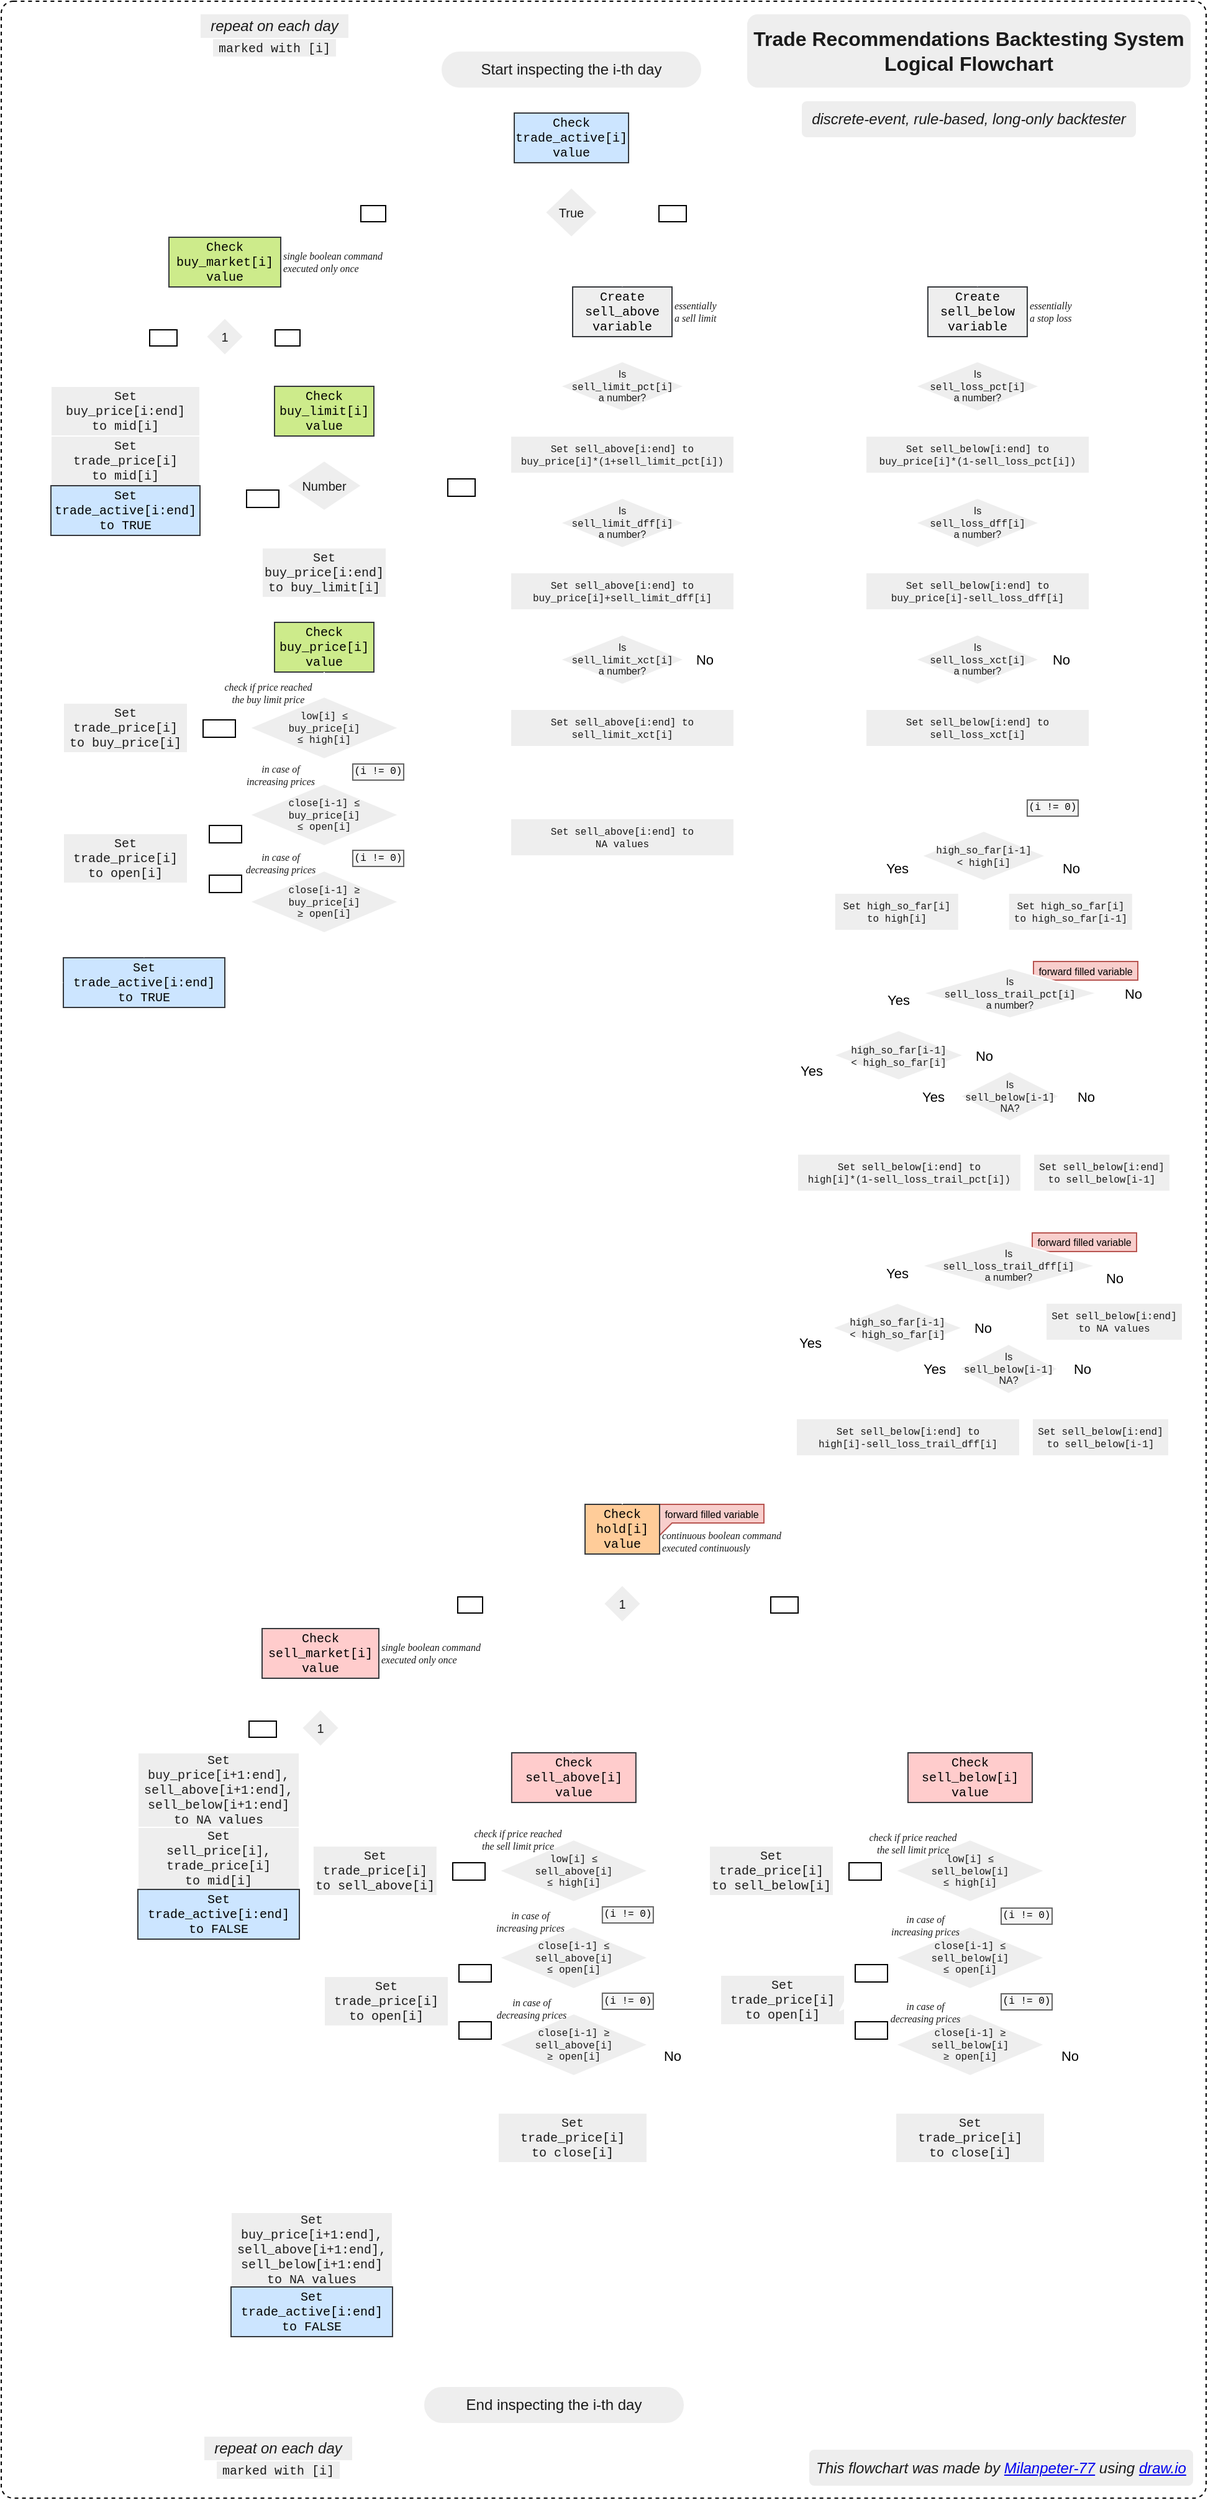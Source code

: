 <mxfile version="28.0.4">
  <diagram name="Page-1" id="wxmM7nCH4jA5LopMnk-u">
    <mxGraphModel dx="1558" dy="753" grid="0" gridSize="10" guides="1" tooltips="1" connect="1" arrows="1" fold="1" page="0" pageScale="1" pageWidth="1200" pageHeight="1600" background="light-dark(#FFFFFF,#333333)" math="0" shadow="0" adaptiveColors="auto">
      <root>
        <mxCell id="0" />
        <mxCell id="1" parent="0" />
        <mxCell id="mXojFXiZdGx21SuGknUI-58" value="" style="rounded=1;whiteSpace=wrap;html=1;gradientColor=none;fillColor=none;dashed=1;strokeColor=light-dark(#000000,#1A1A1A);glass=0;arcSize=1;movable=0;resizable=0;rotatable=0;deletable=0;editable=0;locked=1;connectable=0;" parent="1" vertex="1">
          <mxGeometry x="-60" y="50" width="970" height="2010" as="geometry" />
        </mxCell>
        <mxCell id="HhK9BfBEVMvfgllCQr1L-355" value="forward filled variable" style="shape=callout;whiteSpace=wrap;html=1;perimeter=calloutPerimeter;strokeColor=#b85450;fillColor=#f8cecc;size=10;position=0;position2=0;base=10;fontSize=8;" parent="1" vertex="1">
          <mxGeometry x="771.0" y="823" width="84" height="25" as="geometry" />
        </mxCell>
        <mxCell id="HhK9BfBEVMvfgllCQr1L-112" style="edgeStyle=orthogonalEdgeStyle;rounded=1;orthogonalLoop=1;jettySize=auto;html=1;entryX=0.5;entryY=0;entryDx=0;entryDy=0;strokeColor=#FFFFFF;fontColor=#FFFFFF;curved=0;" parent="1" source="HhK9BfBEVMvfgllCQr1L-104" target="HhK9BfBEVMvfgllCQr1L-110" edge="1">
          <mxGeometry relative="1" as="geometry" />
        </mxCell>
        <mxCell id="HhK9BfBEVMvfgllCQr1L-26" value="Trade Recommendations Backtesting System&lt;div&gt;Logical Flowchart&lt;/div&gt;" style="rounded=1;whiteSpace=wrap;html=1;strokeColor=#FFFFFF;fontColor=#1A1A1A;fillColor=#EEEEEE;fontSize=16;fontStyle=1" parent="1" vertex="1">
          <mxGeometry x="540" y="60" width="358" height="60" as="geometry" />
        </mxCell>
        <mxCell id="HhK9BfBEVMvfgllCQr1L-27" value="&lt;span style=&quot;caret-color: rgb(0, 0, 0);&quot;&gt;discrete-event, rule-based, long-only backtester&lt;/span&gt;" style="rounded=1;whiteSpace=wrap;html=1;strokeColor=#FFFFFF;fontColor=light-dark(#1A1A1A,#FFFFFF);fillColor=#EEEEEE;fontSize=12;fontStyle=2;align=center;" parent="1" vertex="1">
          <mxGeometry x="584" y="130" width="270" height="30" as="geometry" />
        </mxCell>
        <mxCell id="HhK9BfBEVMvfgllCQr1L-102" style="edgeStyle=orthogonalEdgeStyle;rounded=1;orthogonalLoop=1;jettySize=auto;html=1;entryX=0.5;entryY=0;entryDx=0;entryDy=0;strokeColor=#FFFFFF;fontColor=#FFFFFF;curved=0;" parent="1" source="HhK9BfBEVMvfgllCQr1L-28" target="HhK9BfBEVMvfgllCQr1L-74" edge="1">
          <mxGeometry relative="1" as="geometry" />
        </mxCell>
        <mxCell id="HhK9BfBEVMvfgllCQr1L-28" value="Start inspecting the i-th day" style="rounded=1;whiteSpace=wrap;html=1;strokeColor=#FFFFFF;fontColor=#1A1A1A;fillColor=#EEEEEE;arcSize=50;" parent="1" vertex="1">
          <mxGeometry x="294" y="90" width="210" height="30" as="geometry" />
        </mxCell>
        <mxCell id="HhK9BfBEVMvfgllCQr1L-32" style="edgeStyle=orthogonalEdgeStyle;rounded=1;orthogonalLoop=1;jettySize=auto;html=1;strokeColor=#FFFFFF;fontColor=#FFFFFF;entryX=0.5;entryY=0;entryDx=0;entryDy=0;curved=0;" parent="1" source="HhK9BfBEVMvfgllCQr1L-34" target="HhK9BfBEVMvfgllCQr1L-28" edge="1">
          <mxGeometry relative="1" as="geometry">
            <mxPoint x="210" y="760" as="targetPoint" />
            <Array as="points">
              <mxPoint x="160" y="70" />
              <mxPoint x="399" y="70" />
            </Array>
          </mxGeometry>
        </mxCell>
        <mxCell id="HhK9BfBEVMvfgllCQr1L-29" value="End inspecting the i-th day" style="rounded=1;whiteSpace=wrap;html=1;strokeColor=#FFFFFF;fontColor=#1A1A1A;fillColor=#EEEEEE;arcSize=50;" parent="1" vertex="1">
          <mxGeometry x="280" y="1970" width="210" height="30" as="geometry" />
        </mxCell>
        <mxCell id="HhK9BfBEVMvfgllCQr1L-35" value="" style="edgeStyle=orthogonalEdgeStyle;rounded=1;orthogonalLoop=1;jettySize=auto;html=1;strokeColor=#FFFFFF;fontColor=#FFFFFF;entryX=0.5;entryY=0;entryDx=0;entryDy=0;exitX=0.5;exitY=1;exitDx=0;exitDy=0;curved=0;" parent="1" source="HhK9BfBEVMvfgllCQr1L-29" target="HhK9BfBEVMvfgllCQr1L-34" edge="1">
          <mxGeometry relative="1" as="geometry">
            <mxPoint x="414" y="160" as="targetPoint" />
            <mxPoint x="414" y="1120" as="sourcePoint" />
            <Array as="points">
              <mxPoint x="385" y="2000" />
              <mxPoint x="385" y="2020" />
              <mxPoint x="-40" y="2020" />
              <mxPoint x="-40" y="70" />
              <mxPoint x="160" y="70" />
            </Array>
          </mxGeometry>
        </mxCell>
        <mxCell id="HhK9BfBEVMvfgllCQr1L-34" value="repeat on each day" style="rounded=0;whiteSpace=wrap;html=1;strokeColor=#FFFFFF;fontColor=#1A1A1A;fillColor=#EEEEEE;fontStyle=2" parent="1" vertex="1">
          <mxGeometry x="100" y="60" width="120" height="20" as="geometry" />
        </mxCell>
        <mxCell id="HhK9BfBEVMvfgllCQr1L-33" value="repeat on each day" style="rounded=0;whiteSpace=wrap;html=1;strokeColor=#FFFFFF;fontColor=#1A1A1A;fillColor=#EEEEEE;fontStyle=2" parent="1" vertex="1">
          <mxGeometry x="103" y="2010" width="120" height="20" as="geometry" />
        </mxCell>
        <mxCell id="HhK9BfBEVMvfgllCQr1L-39" style="edgeStyle=orthogonalEdgeStyle;rounded=1;orthogonalLoop=1;jettySize=auto;html=1;entryX=0.5;entryY=0;entryDx=0;entryDy=0;strokeColor=#FFFFFF;fontColor=#FFFFFF;curved=0;" parent="1" source="HhK9BfBEVMvfgllCQr1L-37" target="HhK9BfBEVMvfgllCQr1L-38" edge="1">
          <mxGeometry relative="1" as="geometry" />
        </mxCell>
        <mxCell id="HhK9BfBEVMvfgllCQr1L-45" value="&amp;nbsp;Yes&amp;nbsp;" style="edgeStyle=orthogonalEdgeStyle;rounded=1;orthogonalLoop=1;jettySize=auto;html=1;strokeColor=#FFFFFF;fontColor=light-dark(#FFFFFF,#FFFFFF);labelBackgroundColor=light-dark(#FFFFFF,#1A1A1A);labelBorderColor=light-dark(#000000,#1A1A1A);fontStyle=0;fontSize=10;entryX=0.5;entryY=0;entryDx=0;entryDy=0;exitX=0;exitY=0.5;exitDx=0;exitDy=0;curved=0;" parent="1" source="HhK9BfBEVMvfgllCQr1L-38" target="HhK9BfBEVMvfgllCQr1L-40" edge="1">
          <mxGeometry x="-0.333" relative="1" as="geometry">
            <mxPoint x="40" y="410" as="targetPoint" />
            <Array as="points">
              <mxPoint x="40" y="320" />
            </Array>
            <mxPoint as="offset" />
          </mxGeometry>
        </mxCell>
        <mxCell id="HhK9BfBEVMvfgllCQr1L-38" value="1" style="rhombus;whiteSpace=wrap;html=1;strokeColor=#FFFFFF;fontColor=#1A1A1A;fillColor=#EEEEEE;fontSize=10;" parent="1" vertex="1">
          <mxGeometry x="105.0" y="305" width="30" height="30" as="geometry" />
        </mxCell>
        <mxCell id="HhK9BfBEVMvfgllCQr1L-47" value="&amp;nbsp;No&amp;nbsp;" style="edgeStyle=orthogonalEdgeStyle;rounded=1;orthogonalLoop=1;jettySize=auto;html=1;strokeColor=#FFFFFF;fontColor=light-dark(#FFFFFF,#FFFFFF);labelBackgroundColor=light-dark(#FFFFFF,#1A1A1A);labelBorderColor=light-dark(#000000,#1A1A1A);fontStyle=0;exitX=1;exitY=0.5;exitDx=0;exitDy=0;entryX=0.5;entryY=0;entryDx=0;entryDy=0;fontSize=10;curved=0;" parent="1" source="HhK9BfBEVMvfgllCQr1L-38" target="HhK9BfBEVMvfgllCQr1L-48" edge="1">
          <mxGeometry x="-0.333" relative="1" as="geometry">
            <mxPoint x="190" y="360" as="targetPoint" />
            <mxPoint x="175" y="320" as="sourcePoint" />
            <mxPoint as="offset" />
          </mxGeometry>
        </mxCell>
        <mxCell id="HhK9BfBEVMvfgllCQr1L-52" style="edgeStyle=orthogonalEdgeStyle;rounded=1;orthogonalLoop=1;jettySize=auto;html=1;entryX=0.5;entryY=0;entryDx=0;entryDy=0;strokeColor=#FFFFFF;fontColor=#FFFFFF;curved=0;" parent="1" source="HhK9BfBEVMvfgllCQr1L-48" target="HhK9BfBEVMvfgllCQr1L-50" edge="1">
          <mxGeometry relative="1" as="geometry" />
        </mxCell>
        <mxCell id="HhK9BfBEVMvfgllCQr1L-48" value="Check buy_limit[i] value" style="rounded=0;whiteSpace=wrap;html=1;strokeColor=#36393d;fillColor=#cdeb8b;fontSize=10;fontFamily=Courier New;" parent="1" vertex="1">
          <mxGeometry x="160" y="360" width="80" height="40" as="geometry" />
        </mxCell>
        <mxCell id="HhK9BfBEVMvfgllCQr1L-49" value="&amp;nbsp;Yes&amp;nbsp;" style="edgeStyle=orthogonalEdgeStyle;rounded=1;orthogonalLoop=1;jettySize=auto;html=1;strokeColor=#FFFFFF;fontColor=light-dark(#FFFFFF,#FFFFFF);labelBackgroundColor=light-dark(#FFFFFF,#1A1A1A);labelBorderColor=light-dark(#000000,#1A1A1A);fontStyle=0;entryX=0.5;entryY=0;entryDx=0;entryDy=0;exitX=0;exitY=0.5;exitDx=0;exitDy=0;curved=0;" parent="1" source="HhK9BfBEVMvfgllCQr1L-50" target="HhK9BfBEVMvfgllCQr1L-65" edge="1">
          <mxGeometry x="-0.5" relative="1" as="geometry">
            <mxPoint x="290" y="490" as="targetPoint" />
            <Array as="points">
              <mxPoint x="150" y="440" />
              <mxPoint x="150" y="470" />
              <mxPoint x="200" y="470" />
            </Array>
            <mxPoint as="offset" />
          </mxGeometry>
        </mxCell>
        <mxCell id="HhK9BfBEVMvfgllCQr1L-50" value="Number" style="rhombus;whiteSpace=wrap;html=1;strokeColor=#FFFFFF;fontColor=#1A1A1A;fillColor=#EEEEEE;fontSize=10;" parent="1" vertex="1">
          <mxGeometry x="170" y="420" width="60" height="40" as="geometry" />
        </mxCell>
        <mxCell id="HhK9BfBEVMvfgllCQr1L-51" value="&amp;nbsp;No&amp;nbsp;" style="edgeStyle=orthogonalEdgeStyle;rounded=1;orthogonalLoop=1;jettySize=auto;html=1;strokeColor=#FFFFFF;fontColor=light-dark(#FFFFFF,#FFFFFF);labelBackgroundColor=light-dark(#FFFFFF,#1A1A1A);labelBorderColor=light-dark(#000000,#1A1A1A);fontStyle=0;exitX=1;exitY=0.5;exitDx=0;exitDy=0;entryX=0.5;entryY=0;entryDx=0;entryDy=0;curved=0;" parent="1" source="HhK9BfBEVMvfgllCQr1L-50" target="HhK9BfBEVMvfgllCQr1L-29" edge="1">
          <mxGeometry x="-0.928" relative="1" as="geometry">
            <mxPoint x="450" y="810" as="targetPoint" />
            <mxPoint x="305" y="450" as="sourcePoint" />
            <Array as="points">
              <mxPoint x="310" y="440" />
              <mxPoint x="310" y="880" />
              <mxPoint x="30" y="880" />
              <mxPoint x="30" y="1950" />
              <mxPoint x="385" y="1950" />
            </Array>
            <mxPoint as="offset" />
          </mxGeometry>
        </mxCell>
        <mxCell id="HhK9BfBEVMvfgllCQr1L-73" style="edgeStyle=orthogonalEdgeStyle;rounded=1;orthogonalLoop=1;jettySize=auto;html=1;entryX=0.5;entryY=0;entryDx=0;entryDy=0;strokeColor=#FFFFFF;fontColor=#FFFFFF;curved=0;" parent="1" source="HhK9BfBEVMvfgllCQr1L-74" target="HhK9BfBEVMvfgllCQr1L-76" edge="1">
          <mxGeometry relative="1" as="geometry" />
        </mxCell>
        <mxCell id="HhK9BfBEVMvfgllCQr1L-74" value="Check trade_active[i] value" style="rounded=0;whiteSpace=wrap;html=1;strokeColor=#36393d;fillColor=#cce5ff;fontSize=10;fontFamily=Courier New;" parent="1" vertex="1">
          <mxGeometry x="353" y="140" width="92" height="40" as="geometry" />
        </mxCell>
        <mxCell id="HhK9BfBEVMvfgllCQr1L-76" value="True" style="rhombus;whiteSpace=wrap;html=1;strokeColor=#FFFFFF;fontColor=#1A1A1A;fillColor=#EEEEEE;fontSize=10;" parent="1" vertex="1">
          <mxGeometry x="378" y="200" width="42" height="40" as="geometry" />
        </mxCell>
        <mxCell id="HhK9BfBEVMvfgllCQr1L-77" value="&amp;nbsp;No&amp;nbsp;" style="edgeStyle=orthogonalEdgeStyle;rounded=1;orthogonalLoop=1;jettySize=auto;html=1;strokeColor=#FFFFFF;fontColor=light-dark(#FFFFFF,#FFFFFF);labelBackgroundColor=light-dark(#FFFFFF,#1A1A1A);labelBorderColor=light-dark(#000000,#1A1A1A);fontStyle=0;exitX=0;exitY=0.5;exitDx=0;exitDy=0;entryX=0.5;entryY=0;entryDx=0;entryDy=0;fontSize=10;curved=0;" parent="1" source="HhK9BfBEVMvfgllCQr1L-76" target="HhK9BfBEVMvfgllCQr1L-37" edge="1">
          <mxGeometry relative="1" as="geometry">
            <mxPoint x="750" y="310" as="targetPoint" />
            <mxPoint x="715" y="270" as="sourcePoint" />
            <Array as="points">
              <mxPoint x="120" y="220" />
            </Array>
          </mxGeometry>
        </mxCell>
        <mxCell id="HhK9BfBEVMvfgllCQr1L-92" value="&amp;nbsp;No&amp;nbsp;" style="edgeStyle=orthogonalEdgeStyle;rounded=1;orthogonalLoop=1;jettySize=auto;html=1;exitX=1;exitY=0.5;exitDx=0;exitDy=0;entryX=0.5;entryY=0;entryDx=0;entryDy=0;strokeColor=#FFFFFF;fontColor=light-dark(#FFFFFF,#FFFFFF);fontSize=11;labelBackgroundColor=light-dark(#FFFFFF,#1A1A1A);curved=0;" parent="1" source="HhK9BfBEVMvfgllCQr1L-80" target="HhK9BfBEVMvfgllCQr1L-82" edge="1">
          <mxGeometry x="-0.599" relative="1" as="geometry">
            <Array as="points">
              <mxPoint x="280" y="635" />
              <mxPoint x="280" y="670" />
              <mxPoint x="200" y="670" />
            </Array>
            <mxPoint as="offset" />
          </mxGeometry>
        </mxCell>
        <mxCell id="HhK9BfBEVMvfgllCQr1L-80" value="low[i] ≤&lt;div&gt;buy_price[i]&lt;/div&gt;&lt;div&gt;≤ high[i]&lt;/div&gt;" style="rhombus;whiteSpace=wrap;html=1;strokeColor=#FFFFFF;fontColor=#1A1A1A;fillColor=#EEEEEE;fontSize=8;fontFamily=Courier New;" parent="1" vertex="1">
          <mxGeometry x="139.99" y="610" width="120.01" height="50" as="geometry" />
        </mxCell>
        <mxCell id="HhK9BfBEVMvfgllCQr1L-93" value="&amp;nbsp;No&amp;nbsp;" style="edgeStyle=orthogonalEdgeStyle;rounded=1;orthogonalLoop=1;jettySize=auto;html=1;exitX=1;exitY=0.5;exitDx=0;exitDy=0;strokeColor=#FFFFFF;fontColor=light-dark(#FFFFFF,#FFFFFF);entryX=0.5;entryY=0;entryDx=0;entryDy=0;labelBackgroundColor=light-dark(#FFFFFF,#1A1A1A);curved=0;" parent="1" source="HhK9BfBEVMvfgllCQr1L-82" target="HhK9BfBEVMvfgllCQr1L-83" edge="1">
          <mxGeometry x="-0.59" relative="1" as="geometry">
            <mxPoint x="370" y="760" as="targetPoint" />
            <Array as="points">
              <mxPoint x="280" y="705" />
              <mxPoint x="280" y="740" />
              <mxPoint x="200" y="740" />
            </Array>
            <mxPoint as="offset" />
          </mxGeometry>
        </mxCell>
        <mxCell id="HhK9BfBEVMvfgllCQr1L-82" value="close[i-1] ≤&lt;div&gt;buy_price[i]&lt;/div&gt;&lt;div&gt;≤ open[i]&lt;/div&gt;" style="rhombus;whiteSpace=wrap;html=1;strokeColor=#FFFFFF;fontColor=#1A1A1A;fillColor=#EEEEEE;fontSize=8;fontFamily=Courier New;" parent="1" vertex="1">
          <mxGeometry x="140" y="680" width="119.99" height="50" as="geometry" />
        </mxCell>
        <mxCell id="HhK9BfBEVMvfgllCQr1L-103" value="&amp;nbsp;No&amp;nbsp;" style="edgeStyle=orthogonalEdgeStyle;rounded=1;orthogonalLoop=1;jettySize=auto;html=1;entryX=0.5;entryY=0;entryDx=0;entryDy=0;strokeColor=#FFFFFF;fontColor=light-dark(#FFFFFF,#FFFFFF);labelBackgroundColor=light-dark(#FFFFFF,#1A1A1A);exitX=1;exitY=0.5;exitDx=0;exitDy=0;curved=0;" parent="1" source="HhK9BfBEVMvfgllCQr1L-83" target="HhK9BfBEVMvfgllCQr1L-29" edge="1">
          <mxGeometry x="-0.965" relative="1" as="geometry">
            <Array as="points">
              <mxPoint x="310" y="775" />
              <mxPoint x="310" y="880" />
              <mxPoint x="30" y="880" />
              <mxPoint x="30" y="1950" />
              <mxPoint x="385" y="1950" />
            </Array>
            <mxPoint as="offset" />
          </mxGeometry>
        </mxCell>
        <mxCell id="HhK9BfBEVMvfgllCQr1L-83" value="close[i-1] ≥&lt;div&gt;buy_price[i]&lt;/div&gt;&lt;div&gt;≥ open[i]&lt;/div&gt;" style="rhombus;whiteSpace=wrap;html=1;strokeColor=#FFFFFF;fontColor=#1A1A1A;fillColor=#EEEEEE;fontSize=8;fontFamily=Courier New;verticalAlign=middle;" parent="1" vertex="1">
          <mxGeometry x="140" y="750" width="120" height="50" as="geometry" />
        </mxCell>
        <mxCell id="HhK9BfBEVMvfgllCQr1L-85" value="in case of increasing prices" style="text;html=1;align=center;verticalAlign=middle;whiteSpace=wrap;rounded=0;fontColor=#1A1A1A;fontStyle=2;fontFamily=Times New Roman;fontSize=8;" parent="1" vertex="1">
          <mxGeometry x="135" y="664" width="60" height="17.5" as="geometry" />
        </mxCell>
        <mxCell id="HhK9BfBEVMvfgllCQr1L-87" value="in case of decreasing prices" style="text;html=1;align=center;verticalAlign=middle;whiteSpace=wrap;rounded=0;fontColor=#1A1A1A;fontStyle=2;fontFamily=Times New Roman;fontSize=8;" parent="1" vertex="1">
          <mxGeometry x="135.0" y="734" width="60" height="20" as="geometry" />
        </mxCell>
        <mxCell id="HhK9BfBEVMvfgllCQr1L-88" value="check if price reached the buy limit price" style="text;html=1;align=center;verticalAlign=middle;whiteSpace=wrap;rounded=0;fontColor=#1A1A1A;fontStyle=2;fontFamily=Times New Roman;fontSize=8;" parent="1" vertex="1">
          <mxGeometry x="115.0" y="597" width="80" height="20" as="geometry" />
        </mxCell>
        <mxCell id="HhK9BfBEVMvfgllCQr1L-254" style="edgeStyle=orthogonalEdgeStyle;rounded=1;orthogonalLoop=1;jettySize=auto;html=1;strokeColor=#FFFFFF;fontColor=#FFFFFF;entryX=0.5;entryY=0;entryDx=0;entryDy=0;exitX=0.5;exitY=1;exitDx=0;exitDy=0;curved=0;" parent="1" source="HhK9BfBEVMvfgllCQr1L-94" target="HhK9BfBEVMvfgllCQr1L-29" edge="1">
          <mxGeometry relative="1" as="geometry">
            <mxPoint x="310.488" y="900" as="targetPoint" />
            <Array as="points">
              <mxPoint x="55" y="880" />
              <mxPoint x="30" y="880" />
              <mxPoint x="30" y="1950" />
              <mxPoint x="385" y="1950" />
            </Array>
          </mxGeometry>
        </mxCell>
        <mxCell id="HhK9BfBEVMvfgllCQr1L-94" value="Set&lt;div&gt;trade_active[i:end]&lt;/div&gt;&lt;div&gt;&lt;div&gt;to TRUE&lt;/div&gt;&lt;/div&gt;" style="rounded=0;whiteSpace=wrap;html=1;strokeColor=#36393d;fillColor=#cce5ff;fontSize=10;fontFamily=Courier New;" parent="1" vertex="1">
          <mxGeometry x="-10" y="820" width="130" height="40" as="geometry" />
        </mxCell>
        <mxCell id="HhK9BfBEVMvfgllCQr1L-100" style="edgeStyle=orthogonalEdgeStyle;rounded=1;orthogonalLoop=1;jettySize=auto;html=1;strokeColor=#FFFFFF;fontColor=#FFFFFF;entryX=0;entryY=0.5;entryDx=0;entryDy=0;curved=0;" parent="1" source="HhK9BfBEVMvfgllCQr1L-95" target="HhK9BfBEVMvfgllCQr1L-94" edge="1">
          <mxGeometry relative="1" as="geometry">
            <mxPoint x="40" y="1010" as="targetPoint" />
            <Array as="points">
              <mxPoint x="40" y="670" />
              <mxPoint x="-20" y="670" />
              <mxPoint x="-20" y="840" />
            </Array>
          </mxGeometry>
        </mxCell>
        <mxCell id="HhK9BfBEVMvfgllCQr1L-95" value="Set&lt;div&gt;trade_price[i]&lt;div&gt;to buy_price[i]&lt;/div&gt;&lt;/div&gt;" style="rounded=0;whiteSpace=wrap;html=1;strokeColor=#FFFFFF;fontColor=#1A1A1A;fillColor=#EEEEEE;fontSize=10;fontFamily=Courier New;" parent="1" vertex="1">
          <mxGeometry x="-10" y="615" width="100" height="40" as="geometry" />
        </mxCell>
        <mxCell id="HhK9BfBEVMvfgllCQr1L-96" value="&amp;nbsp;Yes&amp;nbsp;" style="edgeStyle=orthogonalEdgeStyle;rounded=1;orthogonalLoop=1;jettySize=auto;html=1;strokeColor=#FFFFFF;fontColor=light-dark(#FFFFFF,#FFFFFF);labelBackgroundColor=light-dark(#FFFFFF,#1A1A1A);labelBorderColor=light-dark(#000000,#1A1A1A);fontStyle=0;exitX=0;exitY=0.5;exitDx=0;exitDy=0;entryX=1;entryY=0.5;entryDx=0;entryDy=0;curved=0;" parent="1" source="HhK9BfBEVMvfgllCQr1L-80" target="HhK9BfBEVMvfgllCQr1L-95" edge="1">
          <mxGeometry x="-0.0" relative="1" as="geometry">
            <mxPoint x="200" y="670" as="targetPoint" />
            <mxPoint x="70" y="590" as="sourcePoint" />
            <Array as="points">
              <mxPoint x="120" y="635" />
              <mxPoint x="120" y="635" />
            </Array>
            <mxPoint as="offset" />
          </mxGeometry>
        </mxCell>
        <mxCell id="HhK9BfBEVMvfgllCQr1L-101" style="edgeStyle=orthogonalEdgeStyle;rounded=1;orthogonalLoop=1;jettySize=auto;html=1;strokeColor=#FFFFFF;fontColor=#FFFFFF;exitX=0.5;exitY=1;exitDx=0;exitDy=0;entryX=0.5;entryY=0;entryDx=0;entryDy=0;curved=0;" parent="1" source="HhK9BfBEVMvfgllCQr1L-97" target="HhK9BfBEVMvfgllCQr1L-94" edge="1">
          <mxGeometry relative="1" as="geometry">
            <mxPoint x="110" y="800" as="targetPoint" />
            <Array as="points">
              <mxPoint x="40" y="800" />
              <mxPoint x="55" y="800" />
            </Array>
          </mxGeometry>
        </mxCell>
        <mxCell id="HhK9BfBEVMvfgllCQr1L-97" value="Set&lt;div&gt;trade_price[i]&lt;div&gt;to open[i]&lt;/div&gt;&lt;/div&gt;" style="rounded=0;whiteSpace=wrap;html=1;strokeColor=#FFFFFF;fontColor=#1A1A1A;fillColor=#EEEEEE;fontSize=10;fontFamily=Courier New;" parent="1" vertex="1">
          <mxGeometry x="-10" y="720" width="100" height="40" as="geometry" />
        </mxCell>
        <mxCell id="HhK9BfBEVMvfgllCQr1L-98" value="&amp;nbsp;Yes&amp;nbsp;" style="edgeStyle=orthogonalEdgeStyle;rounded=1;orthogonalLoop=1;jettySize=auto;html=1;strokeColor=#FFFFFF;fontColor=light-dark(#FFFFFF,#FFFFFF);labelBackgroundColor=light-dark(#FFFFFF,#1A1A1A);labelBorderColor=light-dark(#000000,#1A1A1A);fontStyle=0;entryX=1;entryY=0.5;entryDx=0;entryDy=0;exitX=0;exitY=0.5;exitDx=0;exitDy=0;curved=0;" parent="1" source="HhK9BfBEVMvfgllCQr1L-82" target="HhK9BfBEVMvfgllCQr1L-97" edge="1">
          <mxGeometry x="-0.176" relative="1" as="geometry">
            <mxPoint x="110" y="670" as="targetPoint" />
            <mxPoint x="162" y="670" as="sourcePoint" />
            <mxPoint as="offset" />
            <Array as="points">
              <mxPoint x="120" y="705" />
              <mxPoint x="120" y="740" />
            </Array>
          </mxGeometry>
        </mxCell>
        <mxCell id="HhK9BfBEVMvfgllCQr1L-99" value="&amp;nbsp;Yes&amp;nbsp;" style="edgeStyle=orthogonalEdgeStyle;rounded=1;orthogonalLoop=1;jettySize=auto;html=1;strokeColor=#FFFFFF;fontColor=light-dark(#FFFFFF,#FFFFFF);labelBackgroundColor=light-dark(#FFFFFF,#1A1A1A);labelBorderColor=light-dark(#000000,#1A1A1A);fontStyle=0;entryX=1;entryY=0.5;entryDx=0;entryDy=0;exitX=0;exitY=0.5;exitDx=0;exitDy=0;curved=0;" parent="1" source="HhK9BfBEVMvfgllCQr1L-83" target="HhK9BfBEVMvfgllCQr1L-97" edge="1">
          <mxGeometry x="-0.176" relative="1" as="geometry">
            <mxPoint x="120" y="690" as="targetPoint" />
            <mxPoint x="172" y="690" as="sourcePoint" />
            <mxPoint as="offset" />
            <Array as="points">
              <mxPoint x="120" y="775" />
              <mxPoint x="120" y="740" />
            </Array>
          </mxGeometry>
        </mxCell>
        <mxCell id="HhK9BfBEVMvfgllCQr1L-108" value="" style="group" parent="1" vertex="1" connectable="0">
          <mxGeometry x="409.99" y="1260" width="160" height="40" as="geometry" />
        </mxCell>
        <mxCell id="HhK9BfBEVMvfgllCQr1L-107" value="forward filled variable" style="shape=callout;whiteSpace=wrap;html=1;perimeter=calloutPerimeter;strokeColor=#b85450;fillColor=#f8cecc;size=10;position=0;position2=0;base=10;fontSize=8;" parent="HhK9BfBEVMvfgllCQr1L-108" vertex="1">
          <mxGeometry x="60" width="84" height="25" as="geometry" />
        </mxCell>
        <mxCell id="HhK9BfBEVMvfgllCQr1L-104" value="Check&lt;div&gt;hold[i]&lt;/div&gt;&lt;div&gt;value&lt;/div&gt;" style="rounded=0;whiteSpace=wrap;html=1;strokeColor=#36393d;fillColor=#ffcc99;fontSize=10;fontFamily=Courier New;" parent="HhK9BfBEVMvfgllCQr1L-108" vertex="1">
          <mxGeometry width="60" height="40" as="geometry" />
        </mxCell>
        <mxCell id="HhK9BfBEVMvfgllCQr1L-106" value="continuous boolean command&lt;div&gt;executed continuously&lt;/div&gt;" style="text;html=1;align=left;verticalAlign=middle;whiteSpace=wrap;rounded=0;fontColor=#1A1A1A;fontStyle=2;fontFamily=Times New Roman;fontSize=8;" parent="HhK9BfBEVMvfgllCQr1L-108" vertex="1">
          <mxGeometry x="60" y="20" width="100" height="20" as="geometry" />
        </mxCell>
        <mxCell id="HhK9BfBEVMvfgllCQr1L-109" value="&amp;nbsp;Yes&amp;nbsp;" style="edgeStyle=orthogonalEdgeStyle;rounded=1;orthogonalLoop=1;jettySize=auto;html=1;strokeColor=#FFFFFF;fontColor=light-dark(#FFFFFF,#FFFFFF);labelBackgroundColor=light-dark(#FFFFFF,#1A1A1A);labelBorderColor=light-dark(#000000,#1A1A1A);fontStyle=0;fontSize=10;entryX=0.5;entryY=0;entryDx=0;entryDy=0;exitX=1;exitY=0.5;exitDx=0;exitDy=0;curved=0;" parent="1" source="HhK9BfBEVMvfgllCQr1L-110" target="HhK9BfBEVMvfgllCQr1L-358" edge="1">
          <mxGeometry x="-0.737" relative="1" as="geometry">
            <mxPoint x="718.99" y="1730" as="targetPoint" />
            <Array as="points">
              <mxPoint x="818.99" y="1340" />
              <mxPoint x="818.99" y="1730" />
              <mxPoint x="719.99" y="1730" />
            </Array>
            <mxPoint as="offset" />
            <mxPoint x="453.99" y="1320" as="sourcePoint" />
          </mxGeometry>
        </mxCell>
        <mxCell id="HhK9BfBEVMvfgllCQr1L-110" value="1" style="rhombus;whiteSpace=wrap;html=1;strokeColor=#FFFFFF;fontColor=#1A1A1A;fillColor=#EEEEEE;fontSize=10;" parent="1" vertex="1">
          <mxGeometry x="424.99" y="1325" width="30" height="30" as="geometry" />
        </mxCell>
        <mxCell id="HhK9BfBEVMvfgllCQr1L-111" value="&amp;nbsp;No&amp;nbsp;" style="edgeStyle=orthogonalEdgeStyle;rounded=1;orthogonalLoop=1;jettySize=auto;html=1;strokeColor=#FFFFFF;fontColor=light-dark(#FFFFFF,#FFFFFF);labelBackgroundColor=light-dark(#FFFFFF,#1A1A1A);labelBorderColor=light-dark(#000000,#1A1A1A);fontStyle=0;exitX=0;exitY=0.5;exitDx=0;exitDy=0;fontSize=10;entryX=0.5;entryY=0;entryDx=0;entryDy=0;curved=0;" parent="1" source="HhK9BfBEVMvfgllCQr1L-110" target="HhK9BfBEVMvfgllCQr1L-113" edge="1">
          <mxGeometry x="-0.133" relative="1" as="geometry">
            <mxPoint x="299.99" y="1240" as="targetPoint" />
            <mxPoint x="454.99" y="1220" as="sourcePoint" />
            <Array as="points">
              <mxPoint x="196.99" y="1340" />
            </Array>
            <mxPoint as="offset" />
          </mxGeometry>
        </mxCell>
        <mxCell id="HhK9BfBEVMvfgllCQr1L-116" value="&amp;nbsp;Yes&amp;nbsp;" style="edgeStyle=orthogonalEdgeStyle;rounded=1;orthogonalLoop=1;jettySize=auto;html=1;strokeColor=#FFFFFF;fontColor=light-dark(#FFFFFF,#FFFFFF);labelBackgroundColor=light-dark(#FFFFFF,#1A1A1A);labelBorderColor=light-dark(#000000,#1A1A1A);fontStyle=0;fontSize=10;exitX=0;exitY=0.5;exitDx=0;exitDy=0;entryX=0.5;entryY=0;entryDx=0;entryDy=0;curved=0;" parent="1" source="HhK9BfBEVMvfgllCQr1L-117" target="HhK9BfBEVMvfgllCQr1L-151" edge="1">
          <mxGeometry x="-0.263" relative="1" as="geometry">
            <mxPoint x="189.99" y="1490" as="targetPoint" />
            <Array as="points">
              <mxPoint x="114.99" y="1440" />
            </Array>
            <mxPoint as="offset" />
          </mxGeometry>
        </mxCell>
        <mxCell id="HhK9BfBEVMvfgllCQr1L-117" value="1" style="rhombus;whiteSpace=wrap;html=1;strokeColor=#FFFFFF;fontColor=#1A1A1A;fillColor=#EEEEEE;fontSize=10;" parent="1" vertex="1">
          <mxGeometry x="181.99" y="1425" width="30" height="30" as="geometry" />
        </mxCell>
        <mxCell id="HhK9BfBEVMvfgllCQr1L-119" style="edgeStyle=orthogonalEdgeStyle;rounded=1;orthogonalLoop=1;jettySize=auto;html=1;entryX=0.5;entryY=0;entryDx=0;entryDy=0;strokeColor=#FFFFFF;fontColor=#FFFFFF;curved=0;" parent="1" source="HhK9BfBEVMvfgllCQr1L-113" target="HhK9BfBEVMvfgllCQr1L-117" edge="1">
          <mxGeometry relative="1" as="geometry" />
        </mxCell>
        <mxCell id="HhK9BfBEVMvfgllCQr1L-215" value="marked with [i]" style="rounded=0;whiteSpace=wrap;html=1;strokeColor=#FFFFFF;fontColor=#1A1A1A;fillColor=#EEEEEE;fontStyle=0;fontFamily=Courier New;fontSize=10;" parent="1" vertex="1">
          <mxGeometry x="110" y="80" width="100" height="15" as="geometry" />
        </mxCell>
        <mxCell id="HhK9BfBEVMvfgllCQr1L-216" value="marked with [i]" style="rounded=0;whiteSpace=wrap;html=1;strokeColor=#FFFFFF;fontColor=#1A1A1A;fillColor=#EEEEEE;fontStyle=0;fontFamily=Courier New;fontSize=10;" parent="1" vertex="1">
          <mxGeometry x="113" y="2030" width="100" height="15" as="geometry" />
        </mxCell>
        <mxCell id="HhK9BfBEVMvfgllCQr1L-65" value="Set&lt;div&gt;buy_price[i:end]&lt;div&gt;to buy_limit[i]&lt;/div&gt;&lt;/div&gt;" style="rounded=0;whiteSpace=wrap;html=1;strokeColor=#FFFFFF;fontColor=#1A1A1A;fillColor=#EEEEEE;fontSize=10;fontFamily=Courier New;" parent="1" vertex="1">
          <mxGeometry x="150" y="490" width="100" height="40" as="geometry" />
        </mxCell>
        <mxCell id="HhK9BfBEVMvfgllCQr1L-69" style="edgeStyle=orthogonalEdgeStyle;rounded=1;orthogonalLoop=1;jettySize=auto;html=1;entryX=0.5;entryY=0;entryDx=0;entryDy=0;strokeColor=#FFFFFF;fontColor=#FFFFFF;exitX=0.5;exitY=1;exitDx=0;exitDy=0;curved=0;" parent="1" source="HhK9BfBEVMvfgllCQr1L-65" target="mXojFXiZdGx21SuGknUI-8" edge="1">
          <mxGeometry relative="1" as="geometry">
            <mxPoint x="145" y="550" as="targetPoint" />
            <Array as="points" />
          </mxGeometry>
        </mxCell>
        <mxCell id="HhK9BfBEVMvfgllCQr1L-217" value="" style="group" parent="1" vertex="1" connectable="0">
          <mxGeometry x="75" y="240" width="200" height="40" as="geometry" />
        </mxCell>
        <mxCell id="HhK9BfBEVMvfgllCQr1L-37" value="Check buy_market[i] value" style="rounded=0;whiteSpace=wrap;html=1;strokeColor=#36393d;fillColor=#cdeb8b;fontSize=10;fontFamily=Courier New;" parent="HhK9BfBEVMvfgllCQr1L-217" vertex="1">
          <mxGeometry width="90" height="40" as="geometry" />
        </mxCell>
        <mxCell id="HhK9BfBEVMvfgllCQr1L-105" value="single boolean command&lt;div&gt;executed only once&lt;/div&gt;" style="text;html=1;align=left;verticalAlign=middle;whiteSpace=wrap;rounded=0;fontColor=#1A1A1A;fontStyle=2;fontFamily=Times New Roman;fontSize=8;" parent="HhK9BfBEVMvfgllCQr1L-217" vertex="1">
          <mxGeometry x="90" y="10" width="110" height="20" as="geometry" />
        </mxCell>
        <mxCell id="HhK9BfBEVMvfgllCQr1L-255" style="edgeStyle=orthogonalEdgeStyle;rounded=1;orthogonalLoop=1;jettySize=auto;html=1;strokeColor=#FFFFFF;fontColor=#FFFFFF;exitX=0.5;exitY=1;exitDx=0;exitDy=0;curved=0;entryX=0.5;entryY=0;entryDx=0;entryDy=0;" parent="1" source="HhK9BfBEVMvfgllCQr1L-212" target="HhK9BfBEVMvfgllCQr1L-29" edge="1">
          <mxGeometry relative="1" as="geometry">
            <Array as="points">
              <mxPoint x="40" y="500" />
              <mxPoint x="-30" y="500" />
              <mxPoint x="-30" y="880" />
              <mxPoint x="30" y="880" />
              <mxPoint x="30" y="1950" />
              <mxPoint x="385" y="1950" />
            </Array>
            <mxPoint x="410" y="1950" as="targetPoint" />
          </mxGeometry>
        </mxCell>
        <mxCell id="HhK9BfBEVMvfgllCQr1L-40" value="Set&lt;div&gt;buy_price[i:end]&lt;div&gt;to mid[i]&lt;/div&gt;&lt;/div&gt;" style="rounded=0;whiteSpace=wrap;html=1;strokeColor=#FFFFFF;fontColor=#1A1A1A;fillColor=#EEEEEE;fontSize=10;fontFamily=Courier New;" parent="1" vertex="1">
          <mxGeometry x="-20" y="360" width="120" height="40" as="geometry" />
        </mxCell>
        <mxCell id="HhK9BfBEVMvfgllCQr1L-213" value="Set&lt;div&gt;trade_price[i]&lt;div&gt;to mid[i]&lt;/div&gt;&lt;/div&gt;" style="rounded=0;whiteSpace=wrap;html=1;strokeColor=#FFFFFF;fontColor=#1A1A1A;fillColor=#EEEEEE;fontSize=10;fontFamily=Courier New;" parent="1" vertex="1">
          <mxGeometry x="-20" y="400" width="120" height="40" as="geometry" />
        </mxCell>
        <mxCell id="HhK9BfBEVMvfgllCQr1L-212" value="Set&lt;div&gt;trade_active[i:end]&lt;div&gt;to TRUE&lt;/div&gt;&lt;/div&gt;" style="rounded=0;whiteSpace=wrap;html=1;strokeColor=#36393d;fillColor=#cce5ff;fontSize=10;fontFamily=Courier New;" parent="1" vertex="1">
          <mxGeometry x="-20" y="440" width="120" height="40" as="geometry" />
        </mxCell>
        <mxCell id="HhK9BfBEVMvfgllCQr1L-301" style="edgeStyle=orthogonalEdgeStyle;rounded=1;orthogonalLoop=1;jettySize=auto;html=1;entryX=0.5;entryY=0;entryDx=0;entryDy=0;strokeColor=#FFFFFF;fontColor=#FFFFFF;curved=0;exitX=0.5;exitY=1;exitDx=0;exitDy=0;" parent="1" source="mXojFXiZdGx21SuGknUI-50" target="HhK9BfBEVMvfgllCQr1L-29" edge="1">
          <mxGeometry relative="1" as="geometry">
            <Array as="points">
              <mxPoint x="190" y="1950" />
              <mxPoint x="385" y="1950" />
              <mxPoint x="385" y="1970" />
            </Array>
          </mxGeometry>
        </mxCell>
        <mxCell id="HhK9BfBEVMvfgllCQr1L-300" style="edgeStyle=orthogonalEdgeStyle;rounded=1;orthogonalLoop=1;jettySize=auto;html=1;entryX=0.5;entryY=0;entryDx=0;entryDy=0;strokeColor=#FFFFFF;fontColor=#FFFFFF;curved=0;" parent="1" source="HhK9BfBEVMvfgllCQr1L-160" target="HhK9BfBEVMvfgllCQr1L-284" edge="1">
          <mxGeometry relative="1" as="geometry">
            <mxPoint x="390.93" y="1520" as="targetPoint" />
          </mxGeometry>
        </mxCell>
        <mxCell id="HhK9BfBEVMvfgllCQr1L-303" style="edgeStyle=orthogonalEdgeStyle;rounded=1;orthogonalLoop=1;jettySize=auto;html=1;exitX=0.5;exitY=1;exitDx=0;exitDy=0;entryX=0.5;entryY=0;entryDx=0;entryDy=0;strokeColor=#FFFFFF;fontColor=#FFFFFF;curved=0;" parent="1" source="HhK9BfBEVMvfgllCQr1L-232" target="mXojFXiZdGx21SuGknUI-49" edge="1">
          <mxGeometry relative="1" as="geometry">
            <Array as="points">
              <mxPoint x="399.99" y="1810" />
              <mxPoint x="189.99" y="1810" />
            </Array>
          </mxGeometry>
        </mxCell>
        <mxCell id="HhK9BfBEVMvfgllCQr1L-259" value="" style="edgeStyle=orthogonalEdgeStyle;rounded=1;orthogonalLoop=1;jettySize=auto;html=1;strokeColor=#FFFFFF;fontColor=#FFFFFF;entryX=0.5;entryY=0;entryDx=0;entryDy=0;curved=0;" parent="1" source="HhK9BfBEVMvfgllCQr1L-275" target="HhK9BfBEVMvfgllCQr1L-262" edge="1">
          <mxGeometry relative="1" as="geometry">
            <mxPoint x="740.98" y="380" as="targetPoint" />
          </mxGeometry>
        </mxCell>
        <mxCell id="HhK9BfBEVMvfgllCQr1L-260" value="&amp;nbsp;No&amp;nbsp;" style="edgeStyle=orthogonalEdgeStyle;rounded=1;orthogonalLoop=1;jettySize=auto;html=1;strokeColor=#FFFFFF;fontColor=light-dark(#FFFFFF,#FFFFFF);exitX=1;exitY=0.5;exitDx=0;exitDy=0;labelBackgroundColor=light-dark(#FFFFFF,#1A1A1A);entryX=0.5;entryY=0;entryDx=0;entryDy=0;curved=0;" parent="1" source="HhK9BfBEVMvfgllCQr1L-262" target="HhK9BfBEVMvfgllCQr1L-264" edge="1">
          <mxGeometry x="-0.833" relative="1" as="geometry">
            <Array as="points">
              <mxPoint x="825.98" y="360" />
              <mxPoint x="825.98" y="440" />
              <mxPoint x="725.98" y="440" />
            </Array>
            <mxPoint as="offset" />
          </mxGeometry>
        </mxCell>
        <mxCell id="HhK9BfBEVMvfgllCQr1L-261" value="&amp;nbsp;Yes&amp;nbsp;" style="edgeStyle=orthogonalEdgeStyle;rounded=1;orthogonalLoop=1;jettySize=auto;html=1;entryX=0.5;entryY=0;entryDx=0;entryDy=0;strokeColor=#FFFFFF;fontColor=light-dark(#FFFFFF,#FFFFFF);labelBackgroundColor=light-dark(#FFFFFF,#1A1A1A);exitX=0;exitY=0.5;exitDx=0;exitDy=0;curved=0;" parent="1" source="HhK9BfBEVMvfgllCQr1L-262" target="HhK9BfBEVMvfgllCQr1L-268" edge="1">
          <mxGeometry x="-0.525" relative="1" as="geometry">
            <Array as="points">
              <mxPoint x="655.98" y="360" />
              <mxPoint x="655.98" y="390" />
              <mxPoint x="725.98" y="390" />
            </Array>
            <mxPoint as="offset" />
          </mxGeometry>
        </mxCell>
        <mxCell id="HhK9BfBEVMvfgllCQr1L-262" value="Is&lt;div&gt;&lt;font face=&quot;Courier New&quot;&gt;sell_loss_pct[i]&lt;/font&gt;&lt;/div&gt;&lt;div&gt;a number?&lt;/div&gt;" style="rhombus;whiteSpace=wrap;html=1;strokeColor=#FFFFFF;fontColor=#1A1A1A;fillColor=#EEEEEE;fontSize=8;" parent="1" vertex="1">
          <mxGeometry x="675.98" y="340" width="100" height="40" as="geometry" />
        </mxCell>
        <mxCell id="HhK9BfBEVMvfgllCQr1L-263" value="&amp;nbsp;No&amp;nbsp;" style="edgeStyle=orthogonalEdgeStyle;rounded=1;orthogonalLoop=1;jettySize=auto;html=1;exitX=1;exitY=0.5;exitDx=0;exitDy=0;strokeColor=#FFFFFF;fontColor=light-dark(#FFFFFF,#FFFFFF);labelBackgroundColor=light-dark(#FFFFFF,#1A1A1A);entryX=0.5;entryY=0;entryDx=0;entryDy=0;curved=0;" parent="1" source="HhK9BfBEVMvfgllCQr1L-264" target="HhK9BfBEVMvfgllCQr1L-266" edge="1">
          <mxGeometry x="-0.833" relative="1" as="geometry">
            <mxPoint x="761.98" y="485" as="targetPoint" />
            <Array as="points">
              <mxPoint x="825.98" y="470" />
              <mxPoint x="825.98" y="550" />
              <mxPoint x="725.98" y="550" />
            </Array>
            <mxPoint as="offset" />
          </mxGeometry>
        </mxCell>
        <mxCell id="HhK9BfBEVMvfgllCQr1L-264" value="Is&lt;div&gt;&lt;font face=&quot;Courier New&quot;&gt;sell_loss_dff[i]&lt;/font&gt;&lt;/div&gt;&lt;div&gt;a number?&lt;/div&gt;" style="rhombus;whiteSpace=wrap;html=1;strokeColor=#FFFFFF;fontColor=#1A1A1A;fillColor=#EEEEEE;fontSize=8;" parent="1" vertex="1">
          <mxGeometry x="675.98" y="450" width="100" height="40" as="geometry" />
        </mxCell>
        <mxCell id="HhK9BfBEVMvfgllCQr1L-265" value="&amp;nbsp;No&amp;nbsp;" style="edgeStyle=orthogonalEdgeStyle;rounded=1;orthogonalLoop=1;jettySize=auto;html=1;strokeColor=#FFFFFF;fontColor=default;labelBackgroundColor=light-dark(#FFFFFF,#1A1A1A);exitX=1;exitY=0.5;exitDx=0;exitDy=0;curved=0;entryX=0.5;entryY=0;entryDx=0;entryDy=0;" parent="1" source="HhK9BfBEVMvfgllCQr1L-266" target="mXojFXiZdGx21SuGknUI-23" edge="1">
          <mxGeometry x="-0.89" relative="1" as="geometry">
            <mxPoint x="690.04" y="670" as="sourcePoint" />
            <mxPoint x="1040" y="360" as="targetPoint" />
            <Array as="points">
              <mxPoint x="840" y="580" />
              <mxPoint x="840" y="700" />
              <mxPoint x="731" y="700" />
            </Array>
            <mxPoint as="offset" />
          </mxGeometry>
        </mxCell>
        <mxCell id="HhK9BfBEVMvfgllCQr1L-266" value="Is&lt;div&gt;&lt;font face=&quot;Courier New&quot;&gt;sell_loss_xct[i]&lt;/font&gt;&lt;/div&gt;&lt;div&gt;a number?&lt;/div&gt;" style="rhombus;whiteSpace=wrap;html=1;strokeColor=#FFFFFF;fontColor=#1A1A1A;fillColor=#EEEEEE;fontSize=8;" parent="1" vertex="1">
          <mxGeometry x="675.98" y="560" width="100" height="40" as="geometry" />
        </mxCell>
        <mxCell id="HhK9BfBEVMvfgllCQr1L-268" value="Set sell_below[i:end] to&lt;div&gt;&lt;div&gt;buy_price[i]*(1-&lt;span&gt;sell_loss_pct[i])&lt;/span&gt;&lt;/div&gt;&lt;/div&gt;" style="rounded=0;whiteSpace=wrap;html=1;strokeColor=#FFFFFF;fontColor=#1A1A1A;fillColor=#EEEEEE;fontSize=8;fontFamily=Courier New;" parent="1" vertex="1">
          <mxGeometry x="635.98" y="400" width="180" height="30" as="geometry" />
        </mxCell>
        <mxCell id="HhK9BfBEVMvfgllCQr1L-269" value="&amp;nbsp;Yes&amp;nbsp;" style="edgeStyle=orthogonalEdgeStyle;rounded=1;orthogonalLoop=1;jettySize=auto;html=1;entryX=0.5;entryY=0;entryDx=0;entryDy=0;strokeColor=#FFFFFF;fontColor=light-dark(#FFFFFF,#FFFFFF);labelBackgroundColor=light-dark(#FFFFFF,#1A1A1A);exitX=0;exitY=0.5;exitDx=0;exitDy=0;curved=0;" parent="1" source="HhK9BfBEVMvfgllCQr1L-264" target="HhK9BfBEVMvfgllCQr1L-271" edge="1">
          <mxGeometry x="-0.538" relative="1" as="geometry">
            <mxPoint x="673.48" y="422.5" as="sourcePoint" />
            <mxPoint as="offset" />
            <Array as="points">
              <mxPoint x="655.98" y="470" />
              <mxPoint x="655.98" y="500" />
              <mxPoint x="725.98" y="500" />
            </Array>
          </mxGeometry>
        </mxCell>
        <mxCell id="HhK9BfBEVMvfgllCQr1L-271" value="Set sell_below[i:end] to&lt;div&gt;&lt;div&gt;buy_price[i]-&lt;span&gt;sell_loss_dff[i]&lt;/span&gt;&lt;/div&gt;&lt;/div&gt;" style="rounded=0;whiteSpace=wrap;html=1;strokeColor=#FFFFFF;fontColor=#1A1A1A;fillColor=#EEEEEE;fontSize=8;fontFamily=Courier New;" parent="1" vertex="1">
          <mxGeometry x="635.98" y="510" width="180" height="30" as="geometry" />
        </mxCell>
        <mxCell id="HhK9BfBEVMvfgllCQr1L-272" value="&amp;nbsp;Yes&amp;nbsp;" style="edgeStyle=orthogonalEdgeStyle;rounded=1;orthogonalLoop=1;jettySize=auto;html=1;entryX=0.5;entryY=0;entryDx=0;entryDy=0;strokeColor=#FFFFFF;fontColor=light-dark(#FFFFFF,#FFFFFF);labelBackgroundColor=light-dark(#FFFFFF,#1A1A1A);exitX=0;exitY=0.5;exitDx=0;exitDy=0;curved=0;" parent="1" source="HhK9BfBEVMvfgllCQr1L-266" target="HhK9BfBEVMvfgllCQr1L-277" edge="1">
          <mxGeometry x="-0.538" relative="1" as="geometry">
            <mxPoint x="695.98" y="475" as="sourcePoint" />
            <mxPoint as="offset" />
            <Array as="points">
              <mxPoint x="655.98" y="580" />
              <mxPoint x="655.98" y="610" />
              <mxPoint x="725.98" y="610" />
            </Array>
          </mxGeometry>
        </mxCell>
        <mxCell id="HhK9BfBEVMvfgllCQr1L-351" style="edgeStyle=orthogonalEdgeStyle;rounded=1;orthogonalLoop=1;jettySize=auto;html=1;strokeColor=#FFFFFF;fontColor=#FFFFFF;entryX=0.5;entryY=0;entryDx=0;entryDy=0;curved=0;" parent="1" source="HhK9BfBEVMvfgllCQr1L-274" target="HhK9BfBEVMvfgllCQr1L-335" edge="1">
          <mxGeometry relative="1" as="geometry">
            <mxPoint x="719.99" y="1520" as="targetPoint" />
            <Array as="points" />
          </mxGeometry>
        </mxCell>
        <mxCell id="HhK9BfBEVMvfgllCQr1L-274" value="Check sell_below[i] value" style="rounded=0;whiteSpace=wrap;html=1;strokeColor=#36393d;fillColor=#ffcccc;fontSize=10;fontFamily=Courier New;" parent="1" vertex="1">
          <mxGeometry x="669.97" y="1460" width="100" height="40" as="geometry" />
        </mxCell>
        <mxCell id="HhK9BfBEVMvfgllCQr1L-275" value="Create sell_below variable" style="rounded=0;whiteSpace=wrap;html=1;strokeColor=#36393d;fillColor=#eeeeee;fontSize=10;fontFamily=Courier New;" parent="1" vertex="1">
          <mxGeometry x="685.98" y="280" width="80" height="40" as="geometry" />
        </mxCell>
        <mxCell id="HhK9BfBEVMvfgllCQr1L-276" value="essentially&lt;div&gt;a stop loss&lt;/div&gt;" style="text;html=1;align=left;verticalAlign=middle;whiteSpace=wrap;rounded=0;fontColor=#1A1A1A;fontStyle=2;fontFamily=Times New Roman;fontSize=8;" parent="1" vertex="1">
          <mxGeometry x="765.98" y="290" width="41" height="20" as="geometry" />
        </mxCell>
        <mxCell id="HhK9BfBEVMvfgllCQr1L-277" value="Set sell_below[i:end] to&lt;div&gt;&lt;div&gt;&lt;span&gt;sell_loss_xct[i]&lt;/span&gt;&lt;/div&gt;&lt;/div&gt;" style="rounded=0;whiteSpace=wrap;html=1;strokeColor=#FFFFFF;fontColor=#1A1A1A;fillColor=#EEEEEE;fontSize=8;fontFamily=Courier New;" parent="1" vertex="1">
          <mxGeometry x="635.98" y="620" width="180" height="30" as="geometry" />
        </mxCell>
        <mxCell id="HhK9BfBEVMvfgllCQr1L-315" value="&amp;nbsp;Yes&amp;nbsp;" style="edgeStyle=orthogonalEdgeStyle;rounded=1;orthogonalLoop=1;jettySize=auto;html=1;strokeColor=#FFFFFF;fontColor=default;labelBackgroundColor=light-dark(#FFFFFF,#1A1A1A);curved=0;entryX=0.5;entryY=0;entryDx=0;entryDy=0;exitX=0;exitY=0.5;exitDx=0;exitDy=0;" parent="1" source="HhK9BfBEVMvfgllCQr1L-305" target="HhK9BfBEVMvfgllCQr1L-308" edge="1">
          <mxGeometry relative="1" as="geometry">
            <Array as="points">
              <mxPoint x="662" y="848.5" />
              <mxPoint x="662" y="858.5" />
              <mxPoint x="663" y="858.5" />
            </Array>
            <mxPoint as="offset" />
            <mxPoint x="952.07" y="867.5" as="targetPoint" />
          </mxGeometry>
        </mxCell>
        <mxCell id="HhK9BfBEVMvfgllCQr1L-305" value="Is&lt;div&gt;&lt;font face=&quot;Courier New&quot;&gt;sell_loss_trail_pct[i]&lt;/font&gt;&lt;/div&gt;&lt;div&gt;a number?&lt;/div&gt;" style="rhombus;whiteSpace=wrap;html=1;strokeColor=#FFFFFF;fontColor=#1A1A1A;fillColor=#EEEEEE;fontSize=8;verticalAlign=middle;" parent="1" vertex="1">
          <mxGeometry x="682" y="828.5" width="140" height="40" as="geometry" />
        </mxCell>
        <mxCell id="HhK9BfBEVMvfgllCQr1L-307" value="Set sell_below[i:end] to&lt;div&gt;&lt;div&gt;high[i]*(1-&lt;span&gt;sell_loss_trail_pct[i])&lt;/span&gt;&lt;/div&gt;&lt;/div&gt;" style="rounded=0;whiteSpace=wrap;html=1;strokeColor=#FFFFFF;fontColor=#1A1A1A;fillColor=#EEEEEE;fontSize=8;fontFamily=Courier New;" parent="1" vertex="1">
          <mxGeometry x="581" y="978" width="180" height="30" as="geometry" />
        </mxCell>
        <mxCell id="HhK9BfBEVMvfgllCQr1L-309" value="&amp;nbsp;Yes&amp;nbsp;" style="edgeStyle=orthogonalEdgeStyle;rounded=1;orthogonalLoop=1;jettySize=auto;html=1;entryX=0.5;entryY=0;entryDx=0;entryDy=0;strokeColor=#FFFFFF;fontColor=default;exitX=0;exitY=0.5;exitDx=0;exitDy=0;labelBackgroundColor=light-dark(#FFFFFF,#1A1A1A);curved=0;" parent="1" source="HhK9BfBEVMvfgllCQr1L-308" target="HhK9BfBEVMvfgllCQr1L-307" edge="1">
          <mxGeometry x="-0.653" relative="1" as="geometry">
            <Array as="points">
              <mxPoint x="592" y="899" />
              <mxPoint x="592" y="932" />
              <mxPoint x="671" y="932" />
            </Array>
            <mxPoint as="offset" />
          </mxGeometry>
        </mxCell>
        <mxCell id="HhK9BfBEVMvfgllCQr1L-311" value="&amp;nbsp;No&amp;nbsp;" style="edgeStyle=orthogonalEdgeStyle;rounded=1;orthogonalLoop=1;jettySize=auto;html=1;strokeColor=#FFFFFF;fontColor=default;exitX=1;exitY=0.5;exitDx=0;exitDy=0;entryX=0.5;entryY=0;entryDx=0;entryDy=0;labelBackgroundColor=light-dark(#FFFFFF,#1A1A1A);curved=0;" parent="1" source="HhK9BfBEVMvfgllCQr1L-308" target="HhK9BfBEVMvfgllCQr1L-314" edge="1">
          <mxGeometry x="-0.387" relative="1" as="geometry">
            <mxPoint x="832.01" y="991.5" as="targetPoint" />
            <Array as="points">
              <mxPoint x="752.0" y="898.5" />
            </Array>
            <mxPoint as="offset" />
          </mxGeometry>
        </mxCell>
        <mxCell id="HhK9BfBEVMvfgllCQr1L-308" value="&lt;span style=&quot;font-family: &amp;quot;Courier New&amp;quot;;&quot;&gt;high_so_far&lt;/span&gt;&lt;span style=&quot;font-family: &amp;quot;Courier New&amp;quot;;&quot;&gt;[i-1]&lt;/span&gt;&lt;div&gt;&lt;span style=&quot;font-family: &amp;quot;Courier New&amp;quot;;&quot;&gt;&amp;lt;&amp;nbsp;&lt;/span&gt;&lt;span style=&quot;font-family: &amp;quot;Courier New&amp;quot;;&quot;&gt;high_so_far&lt;/span&gt;&lt;span style=&quot;font-family: &amp;quot;Courier New&amp;quot;;&quot;&gt;[i]&lt;/span&gt;&lt;/div&gt;" style="rhombus;whiteSpace=wrap;html=1;strokeColor=#FFFFFF;fontColor=#1A1A1A;fillColor=#EEEEEE;fontSize=8;" parent="1" vertex="1">
          <mxGeometry x="610" y="878.5" width="105" height="40" as="geometry" />
        </mxCell>
        <mxCell id="HhK9BfBEVMvfgllCQr1L-310" value="Set sell_below[i:end] to sell_below[i-1]" style="rounded=0;whiteSpace=wrap;html=1;strokeColor=#FFFFFF;fontColor=#1A1A1A;fillColor=#EEEEEE;fontSize=8;fontFamily=Courier New;" parent="1" vertex="1">
          <mxGeometry x="771.0" y="978" width="110" height="30" as="geometry" />
        </mxCell>
        <mxCell id="HhK9BfBEVMvfgllCQr1L-316" value="&amp;nbsp;No&amp;nbsp;" style="edgeStyle=orthogonalEdgeStyle;rounded=1;orthogonalLoop=1;jettySize=auto;html=1;entryX=0.5;entryY=0;entryDx=0;entryDy=0;strokeColor=#FFFFFF;fontColor=default;exitX=1;exitY=0.5;exitDx=0;exitDy=0;labelBackgroundColor=light-dark(#FFFFFF,#1A1A1A);curved=0;" parent="1" source="HhK9BfBEVMvfgllCQr1L-314" target="HhK9BfBEVMvfgllCQr1L-310" edge="1">
          <mxGeometry x="-0.486" relative="1" as="geometry">
            <Array as="points">
              <mxPoint x="826" y="931.5" />
            </Array>
            <mxPoint as="offset" />
          </mxGeometry>
        </mxCell>
        <mxCell id="HhK9BfBEVMvfgllCQr1L-314" value="Is&lt;div&gt;&lt;font face=&quot;Courier New&quot;&gt;sell_below[i-1]&lt;/font&gt;&lt;/div&gt;&lt;div&gt;NA?&lt;/div&gt;" style="rhombus;whiteSpace=wrap;html=1;strokeColor=#FFFFFF;fontColor=#1A1A1A;fillColor=#EEEEEE;fontSize=8;" parent="1" vertex="1">
          <mxGeometry x="712" y="911.5" width="80" height="40" as="geometry" />
        </mxCell>
        <mxCell id="HhK9BfBEVMvfgllCQr1L-317" value="&amp;nbsp;Yes&amp;nbsp;" style="edgeStyle=orthogonalEdgeStyle;rounded=1;orthogonalLoop=1;jettySize=auto;html=1;entryX=0.56;entryY=-0.005;entryDx=0;entryDy=0;entryPerimeter=0;strokeColor=#FFFFFF;fontColor=default;exitX=0;exitY=0.5;exitDx=0;exitDy=0;labelBackgroundColor=light-dark(#FFFFFF,#1A1A1A);curved=0;" parent="1" source="HhK9BfBEVMvfgllCQr1L-314" target="HhK9BfBEVMvfgllCQr1L-307" edge="1">
          <mxGeometry x="-0.414" relative="1" as="geometry">
            <Array as="points">
              <mxPoint x="682.01" y="931.5" />
              <mxPoint x="682.01" y="971.5" />
            </Array>
            <mxPoint as="offset" />
          </mxGeometry>
        </mxCell>
        <mxCell id="HhK9BfBEVMvfgllCQr1L-352" value="&amp;nbsp;No&amp;nbsp;" style="edgeStyle=orthogonalEdgeStyle;rounded=1;orthogonalLoop=1;jettySize=auto;html=1;entryX=0.5;entryY=0;entryDx=0;entryDy=0;strokeColor=#FFFFFF;fontColor=default;exitX=1;exitY=0.5;exitDx=0;exitDy=0;labelBackgroundColor=light-dark(#FFFFFF,#1A1A1A);curved=0;" parent="1" source="HhK9BfBEVMvfgllCQr1L-287" target="HhK9BfBEVMvfgllCQr1L-232" edge="1">
          <mxGeometry x="-0.63" relative="1" as="geometry">
            <Array as="points">
              <mxPoint x="479.99" y="1695" />
              <mxPoint x="479.99" y="1730" />
              <mxPoint x="399.99" y="1730" />
            </Array>
            <mxPoint as="offset" />
          </mxGeometry>
        </mxCell>
        <mxCell id="HhK9BfBEVMvfgllCQr1L-361" style="edgeStyle=orthogonalEdgeStyle;rounded=1;orthogonalLoop=1;jettySize=auto;html=1;entryX=0.5;entryY=0;entryDx=0;entryDy=0;strokeColor=#FFFFFF;fontColor=#FFFFFF;curved=0;exitX=0.5;exitY=1;exitDx=0;exitDy=0;" parent="1" source="HhK9BfBEVMvfgllCQr1L-358" target="mXojFXiZdGx21SuGknUI-49" edge="1">
          <mxGeometry relative="1" as="geometry">
            <Array as="points">
              <mxPoint x="719.99" y="1810" />
              <mxPoint x="189.99" y="1810" />
            </Array>
            <mxPoint x="730.019" y="1860" as="sourcePoint" />
          </mxGeometry>
        </mxCell>
        <mxCell id="mXNdXje2TQhNv4yB3WUb-1" value="This flowchart was made by &lt;a href=&quot;https://github.com/Milanpeter-77&quot;&gt;Milanpeter-77&lt;/a&gt; using &lt;a href=&quot;https://app.diagrams.net/&quot;&gt;draw.io&lt;/a&gt;" style="rounded=1;whiteSpace=wrap;html=1;strokeColor=#FFFFFF;fontColor=#1A1A1A;fillColor=#EEEEEE;fontSize=12;fontStyle=2;align=center;" parent="1" vertex="1">
          <mxGeometry x="590" y="2020.5" width="310" height="30" as="geometry" />
        </mxCell>
        <mxCell id="mXojFXiZdGx21SuGknUI-8" value="Check buy_price[i]&lt;div&gt;value&lt;/div&gt;" style="rounded=0;whiteSpace=wrap;html=1;strokeColor=#36393d;fillColor=#cdeb8b;fontSize=10;fontFamily=Courier New;" parent="1" vertex="1">
          <mxGeometry x="160" y="550" width="80" height="40" as="geometry" />
        </mxCell>
        <mxCell id="mXojFXiZdGx21SuGknUI-10" style="edgeStyle=orthogonalEdgeStyle;rounded=1;orthogonalLoop=1;jettySize=auto;html=1;entryX=0.5;entryY=0;entryDx=0;entryDy=0;strokeColor=#FFFFFF;fontColor=#FFFFFF;curved=0;exitX=0.5;exitY=1;exitDx=0;exitDy=0;" parent="1" source="mXojFXiZdGx21SuGknUI-8" target="HhK9BfBEVMvfgllCQr1L-80" edge="1">
          <mxGeometry relative="1" as="geometry">
            <mxPoint x="199.87" y="620" as="targetPoint" />
            <Array as="points" />
            <mxPoint x="200.11" y="600" as="sourcePoint" />
          </mxGeometry>
        </mxCell>
        <mxCell id="mXojFXiZdGx21SuGknUI-11" value="&lt;span style=&quot;caret-color: rgb(255, 255, 255); font-family: &amp;quot;Courier New&amp;quot;;&quot;&gt;(i != 0)&lt;/span&gt;" style="rounded=0;whiteSpace=wrap;html=1;fillColor=#f5f5f5;fontColor=default;strokeColor=light-dark(#666666,#000000);verticalAlign=bottom;fontSize=8;" parent="1" vertex="1">
          <mxGeometry x="223" y="664" width="41.01" height="13" as="geometry" />
        </mxCell>
        <mxCell id="mXojFXiZdGx21SuGknUI-13" value="&lt;span style=&quot;caret-color: rgb(255, 255, 255); font-family: &amp;quot;Courier New&amp;quot;;&quot;&gt;(i != 0)&lt;/span&gt;" style="rounded=0;whiteSpace=wrap;html=1;fillColor=#f5f5f5;fontColor=default;strokeColor=light-dark(#666666,#000000);verticalAlign=bottom;fontSize=8;" parent="1" vertex="1">
          <mxGeometry x="223" y="733.5" width="41.01" height="13" as="geometry" />
        </mxCell>
        <mxCell id="HhK9BfBEVMvfgllCQr1L-122" value="Set&lt;div&gt;sell_price[i],&lt;/div&gt;&lt;div&gt;trade_price[i]&lt;/div&gt;&lt;div&gt;&lt;div&gt;to mid[i]&lt;/div&gt;&lt;/div&gt;" style="rounded=0;whiteSpace=wrap;html=1;strokeColor=#FFFFFF;fontColor=#1A1A1A;fillColor=#EEEEEE;fontSize=10;fontFamily=Courier New;" parent="1" vertex="1">
          <mxGeometry x="49.99" y="1520" width="130" height="50" as="geometry" />
        </mxCell>
        <mxCell id="HhK9BfBEVMvfgllCQr1L-151" value="Set&lt;div&gt;buy_price[i+1:end],&lt;/div&gt;&lt;div&gt;sell_above[i+1:end],&lt;/div&gt;&lt;div&gt;sell_below[i+1:end]&lt;/div&gt;&lt;div&gt;&lt;div&gt;to NA values&lt;/div&gt;&lt;/div&gt;" style="rounded=0;whiteSpace=wrap;html=1;strokeColor=#FFFFFF;fontColor=#1A1A1A;fillColor=#EEEEEE;fontSize=10;fontFamily=Courier New;" parent="1" vertex="1">
          <mxGeometry x="49.99" y="1460" width="130" height="60" as="geometry" />
        </mxCell>
        <mxCell id="HhK9BfBEVMvfgllCQr1L-284" value="low[i] ≤&lt;div&gt;sell_above[i]&lt;/div&gt;&lt;div&gt;≤ high[i]&lt;/div&gt;" style="rhombus;whiteSpace=wrap;html=1;strokeColor=#FFFFFF;fontColor=#1A1A1A;fillColor=#EEEEEE;fontSize=8;fontFamily=Courier New;" parent="1" vertex="1">
          <mxGeometry x="340.92" y="1530" width="120.01" height="50" as="geometry" />
        </mxCell>
        <mxCell id="HhK9BfBEVMvfgllCQr1L-286" value="close[i-1] ≤&lt;div&gt;sell_above[i]&lt;/div&gt;&lt;div&gt;≤ open[i]&lt;/div&gt;" style="rhombus;whiteSpace=wrap;html=1;strokeColor=#FFFFFF;fontColor=#1A1A1A;fillColor=#EEEEEE;fontSize=8;fontFamily=Courier New;" parent="1" vertex="1">
          <mxGeometry x="340.93" y="1600" width="119.99" height="50" as="geometry" />
        </mxCell>
        <mxCell id="HhK9BfBEVMvfgllCQr1L-287" value="close[i-1] ≥&lt;div&gt;sell_above[i]&lt;/div&gt;&lt;div&gt;≥ open[i]&lt;/div&gt;" style="rhombus;whiteSpace=wrap;html=1;strokeColor=#FFFFFF;fontColor=#1A1A1A;fillColor=#EEEEEE;fontSize=8;fontFamily=Courier New;" parent="1" vertex="1">
          <mxGeometry x="340.93" y="1670" width="120" height="50" as="geometry" />
        </mxCell>
        <mxCell id="HhK9BfBEVMvfgllCQr1L-288" value="in case of increasing prices" style="text;html=1;align=center;verticalAlign=middle;whiteSpace=wrap;rounded=0;fontColor=#1A1A1A;fontStyle=2;fontFamily=Times New Roman;fontSize=8;" parent="1" vertex="1">
          <mxGeometry x="335.93" y="1587" width="60" height="17.5" as="geometry" />
        </mxCell>
        <mxCell id="HhK9BfBEVMvfgllCQr1L-289" value="in case of decreasing prices" style="text;html=1;align=center;verticalAlign=middle;whiteSpace=wrap;rounded=0;fontColor=#1A1A1A;fontStyle=2;fontFamily=Times New Roman;fontSize=8;" parent="1" vertex="1">
          <mxGeometry x="336.93" y="1656" width="60" height="20" as="geometry" />
        </mxCell>
        <mxCell id="HhK9BfBEVMvfgllCQr1L-290" value="check if price reached the sell limit price" style="text;html=1;align=center;verticalAlign=middle;whiteSpace=wrap;rounded=0;fontColor=#1A1A1A;fontStyle=2;fontFamily=Times New Roman;fontSize=8;" parent="1" vertex="1">
          <mxGeometry x="315.93" y="1520" width="80" height="20" as="geometry" />
        </mxCell>
        <mxCell id="HhK9BfBEVMvfgllCQr1L-362" style="edgeStyle=orthogonalEdgeStyle;rounded=1;orthogonalLoop=1;jettySize=auto;html=1;entryX=0.5;entryY=0;entryDx=0;entryDy=0;strokeColor=#FFFFFF;fontColor=#FFFFFF;curved=0;" parent="1" source="HhK9BfBEVMvfgllCQr1L-292" target="mXojFXiZdGx21SuGknUI-49" edge="1">
          <mxGeometry relative="1" as="geometry">
            <Array as="points">
              <mxPoint x="240.99" y="1630" />
              <mxPoint x="189.99" y="1630" />
            </Array>
            <mxPoint x="239.99" y="1760" as="targetPoint" />
          </mxGeometry>
        </mxCell>
        <mxCell id="HhK9BfBEVMvfgllCQr1L-292" value="Set&lt;div&gt;trade_price[i]&lt;div&gt;to sell_above[i]&lt;/div&gt;&lt;/div&gt;" style="rounded=0;whiteSpace=wrap;html=1;strokeColor=#FFFFFF;fontColor=#1A1A1A;fillColor=#EEEEEE;fontSize=10;fontFamily=Courier New;" parent="1" vertex="1">
          <mxGeometry x="190.93" y="1535" width="100" height="40" as="geometry" />
        </mxCell>
        <mxCell id="HhK9BfBEVMvfgllCQr1L-295" value="Set&lt;div&gt;trade_price[i]&lt;div&gt;to open[i]&lt;/div&gt;&lt;/div&gt;" style="rounded=0;whiteSpace=wrap;html=1;strokeColor=#FFFFFF;fontColor=#1A1A1A;fillColor=#EEEEEE;fontSize=10;fontFamily=Courier New;" parent="1" vertex="1">
          <mxGeometry x="199.99" y="1640" width="100" height="40" as="geometry" />
        </mxCell>
        <mxCell id="HhK9BfBEVMvfgllCQr1L-283" value="&amp;nbsp;No&amp;nbsp;" style="edgeStyle=orthogonalEdgeStyle;rounded=1;orthogonalLoop=1;jettySize=auto;html=1;exitX=1;exitY=0.5;exitDx=0;exitDy=0;entryX=0.5;entryY=0;entryDx=0;entryDy=0;strokeColor=#FFFFFF;fontColor=light-dark(#FFFFFF,#FFFFFF);fontSize=11;labelBackgroundColor=light-dark(#FFFFFF,#1A1A1A);curved=0;" parent="1" source="HhK9BfBEVMvfgllCQr1L-284" target="HhK9BfBEVMvfgllCQr1L-286" edge="1">
          <mxGeometry x="-0.599" relative="1" as="geometry">
            <Array as="points">
              <mxPoint x="480.93" y="1555" />
              <mxPoint x="480.93" y="1590" />
              <mxPoint x="400.93" y="1590" />
            </Array>
            <mxPoint as="offset" />
          </mxGeometry>
        </mxCell>
        <mxCell id="HhK9BfBEVMvfgllCQr1L-285" value="&amp;nbsp;No&amp;nbsp;" style="edgeStyle=orthogonalEdgeStyle;rounded=1;orthogonalLoop=1;jettySize=auto;html=1;exitX=1;exitY=0.5;exitDx=0;exitDy=0;strokeColor=#FFFFFF;fontColor=light-dark(#FFFFFF,#FFFFFF);entryX=0.5;entryY=0;entryDx=0;entryDy=0;labelBackgroundColor=light-dark(#FFFFFF,#1A1A1A);curved=0;" parent="1" source="HhK9BfBEVMvfgllCQr1L-286" target="HhK9BfBEVMvfgllCQr1L-287" edge="1">
          <mxGeometry x="-0.59" relative="1" as="geometry">
            <mxPoint x="570.93" y="1680" as="targetPoint" />
            <Array as="points">
              <mxPoint x="480.93" y="1625" />
              <mxPoint x="480.93" y="1660" />
              <mxPoint x="400.93" y="1660" />
            </Array>
            <mxPoint as="offset" />
          </mxGeometry>
        </mxCell>
        <mxCell id="HhK9BfBEVMvfgllCQr1L-293" value="&amp;nbsp;Yes&amp;nbsp;" style="edgeStyle=orthogonalEdgeStyle;rounded=1;orthogonalLoop=1;jettySize=auto;html=1;strokeColor=#FFFFFF;fontColor=light-dark(#FFFFFF,#FFFFFF);labelBackgroundColor=light-dark(#FFFFFF,#1A1A1A);labelBorderColor=light-dark(#000000,#1A1A1A);fontStyle=0;exitX=0;exitY=0.5;exitDx=0;exitDy=0;entryX=1;entryY=0.5;entryDx=0;entryDy=0;curved=0;" parent="1" source="HhK9BfBEVMvfgllCQr1L-284" target="HhK9BfBEVMvfgllCQr1L-292" edge="1">
          <mxGeometry x="-0.0" relative="1" as="geometry">
            <mxPoint x="400.93" y="1590" as="targetPoint" />
            <mxPoint x="270.93" y="1510" as="sourcePoint" />
            <Array as="points">
              <mxPoint x="320.93" y="1555" />
              <mxPoint x="320.93" y="1555" />
            </Array>
            <mxPoint as="offset" />
          </mxGeometry>
        </mxCell>
        <mxCell id="HhK9BfBEVMvfgllCQr1L-294" style="edgeStyle=orthogonalEdgeStyle;rounded=1;orthogonalLoop=1;jettySize=auto;html=1;strokeColor=#FFFFFF;fontColor=#FFFFFF;entryX=0.5;entryY=0;entryDx=0;entryDy=0;curved=0;exitX=0.5;exitY=1;exitDx=0;exitDy=0;" parent="1" source="HhK9BfBEVMvfgllCQr1L-295" target="mXojFXiZdGx21SuGknUI-49" edge="1">
          <mxGeometry relative="1" as="geometry">
            <mxPoint x="239.99" y="1760" as="targetPoint" />
            <Array as="points">
              <mxPoint x="239.99" y="1810" />
              <mxPoint x="189.99" y="1810" />
            </Array>
            <mxPoint x="238.99" y="1680" as="sourcePoint" />
          </mxGeometry>
        </mxCell>
        <mxCell id="HhK9BfBEVMvfgllCQr1L-296" value="&amp;nbsp;Yes&amp;nbsp;" style="edgeStyle=orthogonalEdgeStyle;rounded=1;orthogonalLoop=1;jettySize=auto;html=1;strokeColor=#FFFFFF;fontColor=light-dark(#FFFFFF,#FFFFFF);labelBackgroundColor=light-dark(#FFFFFF,#1A1A1A);labelBorderColor=light-dark(#000000,#1A1A1A);fontStyle=0;entryX=1;entryY=0.5;entryDx=0;entryDy=0;exitX=0;exitY=0.5;exitDx=0;exitDy=0;curved=0;" parent="1" source="HhK9BfBEVMvfgllCQr1L-286" target="HhK9BfBEVMvfgllCQr1L-295" edge="1">
          <mxGeometry x="-0.176" relative="1" as="geometry">
            <mxPoint x="310.93" y="1590" as="targetPoint" />
            <mxPoint x="362.93" y="1590" as="sourcePoint" />
            <mxPoint as="offset" />
            <Array as="points">
              <mxPoint x="320.93" y="1625" />
              <mxPoint x="320.93" y="1660" />
            </Array>
          </mxGeometry>
        </mxCell>
        <mxCell id="HhK9BfBEVMvfgllCQr1L-297" value="&amp;nbsp;Yes&amp;nbsp;" style="edgeStyle=orthogonalEdgeStyle;rounded=1;orthogonalLoop=1;jettySize=auto;html=1;strokeColor=#FFFFFF;fontColor=light-dark(#FFFFFF,#FFFFFF);labelBackgroundColor=light-dark(#FFFFFF,#1A1A1A);labelBorderColor=light-dark(#000000,#1A1A1A);fontStyle=0;entryX=1;entryY=0.5;entryDx=0;entryDy=0;exitX=0;exitY=0.5;exitDx=0;exitDy=0;curved=0;" parent="1" source="HhK9BfBEVMvfgllCQr1L-287" target="HhK9BfBEVMvfgllCQr1L-295" edge="1">
          <mxGeometry x="-0.176" relative="1" as="geometry">
            <mxPoint x="320.93" y="1610" as="targetPoint" />
            <mxPoint x="372.93" y="1610" as="sourcePoint" />
            <mxPoint as="offset" />
            <Array as="points">
              <mxPoint x="320.93" y="1695" />
              <mxPoint x="320.93" y="1660" />
            </Array>
          </mxGeometry>
        </mxCell>
        <mxCell id="mXojFXiZdGx21SuGknUI-14" value="&lt;span style=&quot;caret-color: rgb(255, 255, 255); font-family: &amp;quot;Courier New&amp;quot;;&quot;&gt;(i != 0)&lt;/span&gt;" style="rounded=0;whiteSpace=wrap;html=1;fillColor=#f5f5f5;fontColor=default;strokeColor=light-dark(#666666,#000000);verticalAlign=bottom;fontSize=8;" parent="1" vertex="1">
          <mxGeometry x="423.93" y="1584" width="41.01" height="13" as="geometry" />
        </mxCell>
        <mxCell id="mXojFXiZdGx21SuGknUI-15" value="&lt;span style=&quot;caret-color: rgb(255, 255, 255); font-family: &amp;quot;Courier New&amp;quot;;&quot;&gt;(i != 0)&lt;/span&gt;" style="rounded=0;whiteSpace=wrap;html=1;fillColor=#f5f5f5;fontColor=default;strokeColor=light-dark(#666666,#000000);verticalAlign=bottom;fontSize=8;" parent="1" vertex="1">
          <mxGeometry x="423.93" y="1653.5" width="41.01" height="13" as="geometry" />
        </mxCell>
        <mxCell id="HhK9BfBEVMvfgllCQr1L-335" value="low[i] ≤&lt;div&gt;sell_below[i]&lt;/div&gt;&lt;div&gt;≤ high[i]&lt;/div&gt;" style="rhombus;whiteSpace=wrap;html=1;strokeColor=#FFFFFF;fontColor=#1A1A1A;fillColor=#EEEEEE;fontSize=8;fontFamily=Courier New;" parent="1" vertex="1">
          <mxGeometry x="659.98" y="1530" width="120.01" height="50" as="geometry" />
        </mxCell>
        <mxCell id="HhK9BfBEVMvfgllCQr1L-336" value="close[i-1] ≤&lt;br&gt;&lt;div&gt;sell_below[i]&lt;/div&gt;&lt;div&gt;≤ open[i]&lt;/div&gt;" style="rhombus;whiteSpace=wrap;html=1;strokeColor=#FFFFFF;fontColor=#1A1A1A;fillColor=#EEEEEE;fontSize=8;fontFamily=Courier New;" parent="1" vertex="1">
          <mxGeometry x="659.99" y="1600" width="119.99" height="50" as="geometry" />
        </mxCell>
        <mxCell id="HhK9BfBEVMvfgllCQr1L-337" value="close[i-1] ≥&lt;br&gt;&lt;div&gt;sell_below[i]&lt;/div&gt;&lt;div&gt;≥ open[i]&lt;/div&gt;" style="rhombus;whiteSpace=wrap;html=1;strokeColor=#FFFFFF;fontColor=#1A1A1A;fillColor=#EEEEEE;fontSize=8;fontFamily=Courier New;" parent="1" vertex="1">
          <mxGeometry x="659.99" y="1670" width="120" height="50" as="geometry" />
        </mxCell>
        <mxCell id="HhK9BfBEVMvfgllCQr1L-338" value="in case of increasing prices" style="text;html=1;align=center;verticalAlign=middle;whiteSpace=wrap;rounded=0;fontColor=#1A1A1A;fontStyle=2;fontFamily=Times New Roman;fontSize=8;" parent="1" vertex="1">
          <mxGeometry x="653.99" y="1590" width="60" height="17.5" as="geometry" />
        </mxCell>
        <mxCell id="HhK9BfBEVMvfgllCQr1L-339" value="in case of decreasing prices" style="text;html=1;align=center;verticalAlign=middle;whiteSpace=wrap;rounded=0;fontColor=#1A1A1A;fontStyle=2;fontFamily=Times New Roman;fontSize=8;" parent="1" vertex="1">
          <mxGeometry x="653.99" y="1659" width="60" height="20" as="geometry" />
        </mxCell>
        <mxCell id="HhK9BfBEVMvfgllCQr1L-340" value="check if price reached the sell limit price" style="text;html=1;align=center;verticalAlign=middle;whiteSpace=wrap;rounded=0;fontColor=#1A1A1A;fontStyle=2;fontFamily=Times New Roman;fontSize=8;" parent="1" vertex="1">
          <mxGeometry x="633.99" y="1523" width="80" height="20" as="geometry" />
        </mxCell>
        <mxCell id="HhK9BfBEVMvfgllCQr1L-360" style="edgeStyle=orthogonalEdgeStyle;rounded=1;orthogonalLoop=1;jettySize=auto;html=1;entryX=0.5;entryY=0;entryDx=0;entryDy=0;strokeColor=#FFFFFF;fontColor=#FFFFFF;curved=0;exitX=0.5;exitY=1;exitDx=0;exitDy=0;" parent="1" source="HhK9BfBEVMvfgllCQr1L-342" target="mXojFXiZdGx21SuGknUI-49" edge="1">
          <mxGeometry relative="1" as="geometry">
            <Array as="points">
              <mxPoint x="559.99" y="1630" />
              <mxPoint x="508.99" y="1630" />
              <mxPoint x="508.99" y="1810" />
              <mxPoint x="189.99" y="1810" />
            </Array>
            <mxPoint x="568.979" y="1575" as="sourcePoint" />
            <mxPoint x="198.95" y="1830" as="targetPoint" />
          </mxGeometry>
        </mxCell>
        <mxCell id="HhK9BfBEVMvfgllCQr1L-342" value="Set&lt;div&gt;trade_price[i]&lt;div&gt;to sell_below[i]&lt;/div&gt;&lt;/div&gt;" style="rounded=0;whiteSpace=wrap;html=1;strokeColor=#FFFFFF;fontColor=#1A1A1A;fillColor=#EEEEEE;fontSize=10;fontFamily=Courier New;" parent="1" vertex="1">
          <mxGeometry x="509.99" y="1535" width="100" height="40" as="geometry" />
        </mxCell>
        <mxCell id="HhK9BfBEVMvfgllCQr1L-343" value="Set&lt;div&gt;trade_price[i]&lt;div&gt;to open[i]&lt;/div&gt;&lt;/div&gt;" style="rounded=0;whiteSpace=wrap;html=1;strokeColor=#FFFFFF;fontColor=#1A1A1A;fillColor=#EEEEEE;fontSize=10;fontFamily=Courier New;" parent="1" vertex="1">
          <mxGeometry x="518.99" y="1639" width="100" height="40" as="geometry" />
        </mxCell>
        <mxCell id="HhK9BfBEVMvfgllCQr1L-345" value="&amp;nbsp;No&amp;nbsp;" style="edgeStyle=orthogonalEdgeStyle;rounded=1;orthogonalLoop=1;jettySize=auto;html=1;exitX=1;exitY=0.5;exitDx=0;exitDy=0;entryX=0.5;entryY=0;entryDx=0;entryDy=0;strokeColor=#FFFFFF;fontColor=light-dark(#FFFFFF,#FFFFFF);fontSize=11;labelBackgroundColor=light-dark(#FFFFFF,#1A1A1A);curved=0;" parent="1" source="HhK9BfBEVMvfgllCQr1L-335" target="HhK9BfBEVMvfgllCQr1L-336" edge="1">
          <mxGeometry x="-0.599" relative="1" as="geometry">
            <Array as="points">
              <mxPoint x="799.99" y="1555" />
              <mxPoint x="799.99" y="1590" />
              <mxPoint x="719.99" y="1590" />
            </Array>
            <mxPoint as="offset" />
          </mxGeometry>
        </mxCell>
        <mxCell id="HhK9BfBEVMvfgllCQr1L-346" value="&amp;nbsp;No&amp;nbsp;" style="edgeStyle=orthogonalEdgeStyle;rounded=1;orthogonalLoop=1;jettySize=auto;html=1;exitX=1;exitY=0.5;exitDx=0;exitDy=0;strokeColor=#FFFFFF;fontColor=light-dark(#FFFFFF,#FFFFFF);entryX=0.5;entryY=0;entryDx=0;entryDy=0;labelBackgroundColor=light-dark(#FFFFFF,#1A1A1A);curved=0;" parent="1" source="HhK9BfBEVMvfgllCQr1L-336" target="HhK9BfBEVMvfgllCQr1L-337" edge="1">
          <mxGeometry x="-0.59" relative="1" as="geometry">
            <mxPoint x="889.99" y="1680" as="targetPoint" />
            <Array as="points">
              <mxPoint x="799.99" y="1625" />
              <mxPoint x="799.99" y="1660" />
              <mxPoint x="719.99" y="1660" />
            </Array>
            <mxPoint as="offset" />
          </mxGeometry>
        </mxCell>
        <mxCell id="HhK9BfBEVMvfgllCQr1L-347" value="&amp;nbsp;Yes&amp;nbsp;" style="edgeStyle=orthogonalEdgeStyle;rounded=1;orthogonalLoop=1;jettySize=auto;html=1;strokeColor=#FFFFFF;fontColor=light-dark(#FFFFFF,#FFFFFF);labelBackgroundColor=light-dark(#FFFFFF,#1A1A1A);labelBorderColor=light-dark(#000000,#1A1A1A);fontStyle=0;exitX=0;exitY=0.5;exitDx=0;exitDy=0;entryX=1;entryY=0.5;entryDx=0;entryDy=0;curved=0;" parent="1" source="HhK9BfBEVMvfgllCQr1L-335" target="HhK9BfBEVMvfgllCQr1L-342" edge="1">
          <mxGeometry x="-0.0" relative="1" as="geometry">
            <mxPoint x="719.99" y="1590" as="targetPoint" />
            <mxPoint x="589.99" y="1510" as="sourcePoint" />
            <Array as="points">
              <mxPoint x="639.99" y="1555" />
              <mxPoint x="639.99" y="1555" />
            </Array>
            <mxPoint as="offset" />
          </mxGeometry>
        </mxCell>
        <mxCell id="HhK9BfBEVMvfgllCQr1L-348" style="edgeStyle=orthogonalEdgeStyle;rounded=1;orthogonalLoop=1;jettySize=auto;html=1;strokeColor=#FFFFFF;fontColor=#FFFFFF;exitX=0.5;exitY=1;exitDx=0;exitDy=0;entryX=0.5;entryY=0;entryDx=0;entryDy=0;curved=0;" parent="1" source="HhK9BfBEVMvfgllCQr1L-343" target="mXojFXiZdGx21SuGknUI-49" edge="1">
          <mxGeometry relative="1" as="geometry">
            <mxPoint x="559.99" y="1760" as="targetPoint" />
            <Array as="points">
              <mxPoint x="569.99" y="1679" />
              <mxPoint x="569.99" y="1810" />
              <mxPoint x="189.99" y="1810" />
            </Array>
          </mxGeometry>
        </mxCell>
        <mxCell id="HhK9BfBEVMvfgllCQr1L-349" value="&amp;nbsp;Yes&amp;nbsp;" style="edgeStyle=orthogonalEdgeStyle;rounded=1;orthogonalLoop=1;jettySize=auto;html=1;strokeColor=#FFFFFF;fontColor=light-dark(#FFFFFF,#FFFFFF);labelBackgroundColor=light-dark(#FFFFFF,#1A1A1A);labelBorderColor=light-dark(#000000,#1A1A1A);fontStyle=0;entryX=1;entryY=0.5;entryDx=0;entryDy=0;exitX=0;exitY=0.5;exitDx=0;exitDy=0;curved=0;" parent="1" source="HhK9BfBEVMvfgllCQr1L-336" target="HhK9BfBEVMvfgllCQr1L-343" edge="1">
          <mxGeometry x="-0.176" relative="1" as="geometry">
            <mxPoint x="629.99" y="1590" as="targetPoint" />
            <mxPoint x="681.99" y="1590" as="sourcePoint" />
            <mxPoint as="offset" />
            <Array as="points">
              <mxPoint x="639.99" y="1625" />
              <mxPoint x="639.99" y="1660" />
            </Array>
          </mxGeometry>
        </mxCell>
        <mxCell id="HhK9BfBEVMvfgllCQr1L-350" value="&amp;nbsp;Yes&amp;nbsp;" style="edgeStyle=orthogonalEdgeStyle;rounded=1;orthogonalLoop=1;jettySize=auto;html=1;strokeColor=#FFFFFF;fontColor=light-dark(#FFFFFF,#FFFFFF);labelBackgroundColor=light-dark(#FFFFFF,#1A1A1A);labelBorderColor=light-dark(#000000,#1A1A1A);fontStyle=0;entryX=1;entryY=0.5;entryDx=0;entryDy=0;exitX=0;exitY=0.5;exitDx=0;exitDy=0;curved=0;" parent="1" source="HhK9BfBEVMvfgllCQr1L-337" target="HhK9BfBEVMvfgllCQr1L-343" edge="1">
          <mxGeometry x="-0.176" relative="1" as="geometry">
            <mxPoint x="639.99" y="1610" as="targetPoint" />
            <mxPoint x="691.99" y="1610" as="sourcePoint" />
            <mxPoint as="offset" />
            <Array as="points">
              <mxPoint x="639.99" y="1695" />
              <mxPoint x="639.99" y="1660" />
            </Array>
          </mxGeometry>
        </mxCell>
        <mxCell id="HhK9BfBEVMvfgllCQr1L-353" value="&amp;nbsp;No&amp;nbsp;" style="edgeStyle=orthogonalEdgeStyle;rounded=1;orthogonalLoop=1;jettySize=auto;html=1;entryX=0.5;entryY=0;entryDx=0;entryDy=0;strokeColor=#FFFFFF;fontColor=default;exitX=1;exitY=0.5;exitDx=0;exitDy=0;labelBackgroundColor=light-dark(#FFFFFF,#1A1A1A);curved=0;" parent="1" source="HhK9BfBEVMvfgllCQr1L-337" target="HhK9BfBEVMvfgllCQr1L-358" edge="1">
          <mxGeometry x="-0.622" relative="1" as="geometry">
            <Array as="points">
              <mxPoint x="799.99" y="1695" />
              <mxPoint x="799.99" y="1730" />
              <mxPoint x="719.99" y="1730" />
              <mxPoint x="719.99" y="1750" />
            </Array>
            <mxPoint as="offset" />
          </mxGeometry>
        </mxCell>
        <mxCell id="mXojFXiZdGx21SuGknUI-17" value="&lt;span style=&quot;caret-color: rgb(255, 255, 255); font-family: &amp;quot;Courier New&amp;quot;;&quot;&gt;(i != 0)&lt;/span&gt;" style="rounded=0;whiteSpace=wrap;html=1;fillColor=#f5f5f5;fontColor=default;strokeColor=light-dark(#666666,#000000);verticalAlign=bottom;fontSize=8;" parent="1" vertex="1">
          <mxGeometry x="744.99" y="1585" width="41.01" height="13" as="geometry" />
        </mxCell>
        <mxCell id="mXojFXiZdGx21SuGknUI-18" value="&lt;span style=&quot;caret-color: rgb(255, 255, 255); font-family: &amp;quot;Courier New&amp;quot;;&quot;&gt;(i != 0)&lt;/span&gt;" style="rounded=0;whiteSpace=wrap;html=1;fillColor=#f5f5f5;fontColor=default;strokeColor=light-dark(#666666,#000000);verticalAlign=bottom;fontSize=8;" parent="1" vertex="1">
          <mxGeometry x="744.99" y="1654" width="41.01" height="13" as="geometry" />
        </mxCell>
        <mxCell id="mXojFXiZdGx21SuGknUI-19" value="&lt;span style=&quot;caret-color: rgb(255, 255, 255); font-family: &amp;quot;Courier New&amp;quot;;&quot;&gt;(i != 0)&lt;/span&gt;" style="rounded=0;whiteSpace=wrap;html=1;fillColor=#f5f5f5;fontColor=default;strokeColor=light-dark(#666666,#000000);verticalAlign=bottom;fontSize=8;" parent="1" vertex="1">
          <mxGeometry x="765.98" y="693" width="41.01" height="13" as="geometry" />
        </mxCell>
        <mxCell id="HhK9BfBEVMvfgllCQr1L-144" value="" style="edgeStyle=orthogonalEdgeStyle;rounded=1;orthogonalLoop=1;jettySize=auto;html=1;strokeColor=#FFFFFF;fontColor=#FFFFFF;entryX=0.5;entryY=0;entryDx=0;entryDy=0;curved=0;" parent="1" source="HhK9BfBEVMvfgllCQr1L-136" target="HhK9BfBEVMvfgllCQr1L-145" edge="1">
          <mxGeometry relative="1" as="geometry">
            <mxPoint x="455" y="380" as="targetPoint" />
          </mxGeometry>
        </mxCell>
        <mxCell id="HhK9BfBEVMvfgllCQr1L-148" value="&amp;nbsp;No&amp;nbsp;" style="edgeStyle=orthogonalEdgeStyle;rounded=1;orthogonalLoop=1;jettySize=auto;html=1;strokeColor=#FFFFFF;fontColor=light-dark(#FFFFFF,#FFFFFF);exitX=1;exitY=0.5;exitDx=0;exitDy=0;labelBackgroundColor=light-dark(#FFFFFF,#1A1A1A);entryX=0.5;entryY=0;entryDx=0;entryDy=0;curved=0;" parent="1" source="HhK9BfBEVMvfgllCQr1L-145" target="HhK9BfBEVMvfgllCQr1L-146" edge="1">
          <mxGeometry x="-0.833" relative="1" as="geometry">
            <Array as="points">
              <mxPoint x="540" y="360" />
              <mxPoint x="540" y="440" />
              <mxPoint x="440" y="440" />
            </Array>
            <mxPoint as="offset" />
          </mxGeometry>
        </mxCell>
        <mxCell id="HhK9BfBEVMvfgllCQr1L-155" value="&amp;nbsp;Yes&amp;nbsp;" style="edgeStyle=orthogonalEdgeStyle;rounded=1;orthogonalLoop=1;jettySize=auto;html=1;entryX=0.5;entryY=0;entryDx=0;entryDy=0;strokeColor=#FFFFFF;fontColor=light-dark(#FFFFFF,#FFFFFF);labelBackgroundColor=light-dark(#FFFFFF,#1A1A1A);exitX=0;exitY=0.5;exitDx=0;exitDy=0;curved=0;" parent="1" source="HhK9BfBEVMvfgllCQr1L-145" target="HhK9BfBEVMvfgllCQr1L-154" edge="1">
          <mxGeometry x="-0.525" relative="1" as="geometry">
            <Array as="points">
              <mxPoint x="370" y="360" />
              <mxPoint x="370" y="390" />
              <mxPoint x="440" y="390" />
            </Array>
            <mxPoint as="offset" />
          </mxGeometry>
        </mxCell>
        <mxCell id="HhK9BfBEVMvfgllCQr1L-145" value="Is&lt;div&gt;&lt;font face=&quot;Courier New&quot;&gt;sell_limit_pct[i]&lt;/font&gt;&lt;/div&gt;&lt;div&gt;a number?&lt;/div&gt;" style="rhombus;whiteSpace=wrap;html=1;strokeColor=#FFFFFF;fontColor=#1A1A1A;fillColor=#EEEEEE;fontSize=8;" parent="1" vertex="1">
          <mxGeometry x="390" y="340" width="100" height="40" as="geometry" />
        </mxCell>
        <mxCell id="HhK9BfBEVMvfgllCQr1L-149" value="&amp;nbsp;No&amp;nbsp;" style="edgeStyle=orthogonalEdgeStyle;rounded=1;orthogonalLoop=1;jettySize=auto;html=1;exitX=1;exitY=0.5;exitDx=0;exitDy=0;strokeColor=#FFFFFF;fontColor=light-dark(#FFFFFF,#FFFFFF);labelBackgroundColor=light-dark(#FFFFFF,#1A1A1A);entryX=0.5;entryY=0;entryDx=0;entryDy=0;curved=0;" parent="1" source="HhK9BfBEVMvfgllCQr1L-146" target="HhK9BfBEVMvfgllCQr1L-147" edge="1">
          <mxGeometry x="-0.833" relative="1" as="geometry">
            <mxPoint x="476" y="485" as="targetPoint" />
            <Array as="points">
              <mxPoint x="540" y="470" />
              <mxPoint x="540" y="550" />
              <mxPoint x="440" y="550" />
            </Array>
            <mxPoint as="offset" />
          </mxGeometry>
        </mxCell>
        <mxCell id="HhK9BfBEVMvfgllCQr1L-146" value="Is&lt;div&gt;&lt;font face=&quot;Courier New&quot;&gt;sell_limit_dff[i]&lt;/font&gt;&lt;/div&gt;&lt;div&gt;a number?&lt;/div&gt;" style="rhombus;whiteSpace=wrap;html=1;strokeColor=#FFFFFF;fontColor=#1A1A1A;fillColor=#EEEEEE;fontSize=8;" parent="1" vertex="1">
          <mxGeometry x="390" y="450" width="100" height="40" as="geometry" />
        </mxCell>
        <mxCell id="HhK9BfBEVMvfgllCQr1L-163" value="&amp;nbsp;No&amp;nbsp;" style="edgeStyle=orthogonalEdgeStyle;rounded=1;orthogonalLoop=1;jettySize=auto;html=1;strokeColor=#FFFFFF;fontColor=default;labelBackgroundColor=light-dark(#FFFFFF,#1A1A1A);exitX=1;exitY=0.5;exitDx=0;exitDy=0;curved=0;entryX=0.5;entryY=0;entryDx=0;entryDy=0;" parent="1" source="HhK9BfBEVMvfgllCQr1L-147" target="_RnalbpLim-CIYPFiVPe-1" edge="1">
          <mxGeometry x="-0.89" relative="1" as="geometry">
            <mxPoint x="400" y="670" as="sourcePoint" />
            <Array as="points">
              <mxPoint x="540" y="580" />
              <mxPoint x="540" y="680" />
              <mxPoint x="440" y="680" />
            </Array>
            <mxPoint as="offset" />
            <mxPoint x="520" y="600" as="targetPoint" />
          </mxGeometry>
        </mxCell>
        <mxCell id="HhK9BfBEVMvfgllCQr1L-147" value="Is&lt;div&gt;&lt;font face=&quot;Courier New&quot;&gt;sell_limit_xct[i]&lt;/font&gt;&lt;/div&gt;&lt;div&gt;a number?&lt;/div&gt;" style="rhombus;whiteSpace=wrap;html=1;strokeColor=#FFFFFF;fontColor=#1A1A1A;fillColor=#EEEEEE;fontSize=8;" parent="1" vertex="1">
          <mxGeometry x="390" y="560" width="100" height="40" as="geometry" />
        </mxCell>
        <mxCell id="HhK9BfBEVMvfgllCQr1L-154" value="Set sell_above[i:end] to&lt;div&gt;&lt;div&gt;buy_price[i]*(1+&lt;span&gt;sell_limit_pct[i])&lt;/span&gt;&lt;/div&gt;&lt;/div&gt;" style="rounded=0;whiteSpace=wrap;html=1;strokeColor=#FFFFFF;fontColor=#1A1A1A;fillColor=#EEEEEE;fontSize=8;fontFamily=Courier New;" parent="1" vertex="1">
          <mxGeometry x="350" y="400" width="180" height="30" as="geometry" />
        </mxCell>
        <mxCell id="HhK9BfBEVMvfgllCQr1L-156" value="&amp;nbsp;Yes&amp;nbsp;" style="edgeStyle=orthogonalEdgeStyle;rounded=1;orthogonalLoop=1;jettySize=auto;html=1;entryX=0.5;entryY=0;entryDx=0;entryDy=0;strokeColor=#FFFFFF;fontColor=light-dark(#FFFFFF,#FFFFFF);labelBackgroundColor=light-dark(#FFFFFF,#1A1A1A);exitX=0;exitY=0.5;exitDx=0;exitDy=0;curved=0;" parent="1" source="HhK9BfBEVMvfgllCQr1L-146" target="HhK9BfBEVMvfgllCQr1L-157" edge="1">
          <mxGeometry x="-0.538" relative="1" as="geometry">
            <mxPoint x="387.5" y="422.5" as="sourcePoint" />
            <mxPoint as="offset" />
            <Array as="points">
              <mxPoint x="370" y="470" />
              <mxPoint x="370" y="500" />
              <mxPoint x="440" y="500" />
            </Array>
          </mxGeometry>
        </mxCell>
        <mxCell id="HhK9BfBEVMvfgllCQr1L-157" value="Set sell_above[i:end] to&lt;div&gt;&lt;div&gt;buy_price[i]+&lt;span&gt;sell_limit_dff[i]&lt;/span&gt;&lt;/div&gt;&lt;/div&gt;" style="rounded=0;whiteSpace=wrap;html=1;strokeColor=#FFFFFF;fontColor=#1A1A1A;fillColor=#EEEEEE;fontSize=8;fontFamily=Courier New;" parent="1" vertex="1">
          <mxGeometry x="350" y="510" width="180" height="30" as="geometry" />
        </mxCell>
        <mxCell id="HhK9BfBEVMvfgllCQr1L-158" value="&amp;nbsp;Yes&amp;nbsp;" style="edgeStyle=orthogonalEdgeStyle;rounded=1;orthogonalLoop=1;jettySize=auto;html=1;entryX=0.5;entryY=0;entryDx=0;entryDy=0;strokeColor=#FFFFFF;fontColor=light-dark(#FFFFFF,#FFFFFF);labelBackgroundColor=light-dark(#FFFFFF,#1A1A1A);exitX=0;exitY=0.5;exitDx=0;exitDy=0;curved=0;" parent="1" source="HhK9BfBEVMvfgllCQr1L-147" target="HhK9BfBEVMvfgllCQr1L-159" edge="1">
          <mxGeometry x="-0.538" relative="1" as="geometry">
            <mxPoint x="410" y="475" as="sourcePoint" />
            <mxPoint as="offset" />
            <Array as="points">
              <mxPoint x="370" y="580" />
              <mxPoint x="370" y="610" />
              <mxPoint x="440" y="610" />
            </Array>
          </mxGeometry>
        </mxCell>
        <mxCell id="HhK9BfBEVMvfgllCQr1L-160" value="Check sell_above[i] value" style="rounded=0;whiteSpace=wrap;html=1;strokeColor=#36393d;fillColor=#ffcccc;fontSize=10;fontFamily=Courier New;" parent="1" vertex="1">
          <mxGeometry x="350.93" y="1460" width="100" height="40" as="geometry" />
        </mxCell>
        <mxCell id="HhK9BfBEVMvfgllCQr1L-136" value="Create sell_above variable" style="rounded=0;whiteSpace=wrap;html=1;strokeColor=#36393d;fillColor=#eeeeee;fontSize=10;fontFamily=Courier New;" parent="1" vertex="1">
          <mxGeometry x="400" y="280" width="80" height="40" as="geometry" />
        </mxCell>
        <mxCell id="HhK9BfBEVMvfgllCQr1L-138" value="essentially&lt;div&gt;a sell limit&lt;/div&gt;" style="text;html=1;align=left;verticalAlign=middle;whiteSpace=wrap;rounded=0;fontColor=#1A1A1A;fontStyle=2;fontFamily=Times New Roman;fontSize=8;" parent="1" vertex="1">
          <mxGeometry x="480" y="290" width="41" height="20" as="geometry" />
        </mxCell>
        <mxCell id="HhK9BfBEVMvfgllCQr1L-159" value="Set sell_above[i:end] to&lt;div&gt;&lt;div&gt;&lt;span&gt;sell_limit_xct[i]&lt;/span&gt;&lt;/div&gt;&lt;/div&gt;" style="rounded=0;whiteSpace=wrap;html=1;strokeColor=#FFFFFF;fontColor=#1A1A1A;fillColor=#EEEEEE;fontSize=8;fontFamily=Courier New;" parent="1" vertex="1">
          <mxGeometry x="350" y="620" width="180" height="30" as="geometry" />
        </mxCell>
        <mxCell id="mXojFXiZdGx21SuGknUI-22" value="" style="edgeStyle=orthogonalEdgeStyle;rounded=1;orthogonalLoop=1;jettySize=auto;html=1;strokeColor=#FFFFFF;fontColor=light-dark(#FFFFFF,#FFFFFF);labelBackgroundColor=light-dark(#FFFFFF,#1A1A1A);labelBorderColor=light-dark(#000000,#1A1A1A);fontStyle=0;fontSize=10;exitX=1;exitY=0.5;exitDx=0;exitDy=0;curved=0;entryX=0.5;entryY=0;entryDx=0;entryDy=0;" parent="1" source="HhK9BfBEVMvfgllCQr1L-76" target="HhK9BfBEVMvfgllCQr1L-275" edge="1">
          <mxGeometry x="-0.25" y="20" relative="1" as="geometry">
            <mxPoint x="490" y="280" as="targetPoint" />
            <Array as="points">
              <mxPoint x="726" y="220" />
            </Array>
            <mxPoint x="470" y="220" as="sourcePoint" />
            <mxPoint as="offset" />
          </mxGeometry>
        </mxCell>
        <mxCell id="HhK9BfBEVMvfgllCQr1L-75" value="&amp;nbsp;Yes&amp;nbsp;" style="edgeStyle=orthogonalEdgeStyle;rounded=1;orthogonalLoop=1;jettySize=auto;html=1;strokeColor=#FFFFFF;fontColor=light-dark(#FFFFFF,#FFFFFF);labelBackgroundColor=light-dark(#FFFFFF,#1A1A1A);labelBorderColor=light-dark(#000000,#1A1A1A);fontStyle=0;fontSize=10;exitX=1;exitY=0.5;exitDx=0;exitDy=0;curved=0;entryX=0.5;entryY=0;entryDx=0;entryDy=0;" parent="1" source="HhK9BfBEVMvfgllCQr1L-76" target="HhK9BfBEVMvfgllCQr1L-136" edge="1">
          <mxGeometry x="-0.5" y="40" relative="1" as="geometry">
            <mxPoint x="780" y="220" as="targetPoint" />
            <Array as="points">
              <mxPoint x="440" y="220" />
            </Array>
            <mxPoint as="offset" />
          </mxGeometry>
        </mxCell>
        <mxCell id="HhK9BfBEVMvfgllCQr1L-113" value="Check sell_market[i] value" style="rounded=0;whiteSpace=wrap;html=1;strokeColor=#36393d;fillColor=#ffcccc;fontSize=10;fontFamily=Courier New;" parent="1" vertex="1">
          <mxGeometry x="149.99" y="1360" width="94" height="40" as="geometry" />
        </mxCell>
        <mxCell id="HhK9BfBEVMvfgllCQr1L-114" value="single boolean command&lt;div&gt;executed only once&lt;/div&gt;" style="text;html=1;align=left;verticalAlign=middle;whiteSpace=wrap;rounded=0;fontColor=#1A1A1A;fontStyle=2;fontFamily=Times New Roman;fontSize=8;" parent="1" vertex="1">
          <mxGeometry x="243.99" y="1370" width="90" height="20" as="geometry" />
        </mxCell>
        <mxCell id="mXojFXiZdGx21SuGknUI-23" value="&lt;span style=&quot;font-family: &amp;quot;Courier New&amp;quot;;&quot;&gt;high_so_far[i-1]&lt;/span&gt;&lt;div&gt;&lt;span style=&quot;font-family: &amp;quot;Courier New&amp;quot;;&quot;&gt;&amp;lt;&amp;nbsp;&lt;/span&gt;&lt;span style=&quot;font-family: &amp;quot;Courier New&amp;quot;;&quot;&gt;high[i]&lt;/span&gt;&lt;/div&gt;" style="rhombus;whiteSpace=wrap;html=1;strokeColor=#FFFFFF;fontColor=#1A1A1A;fillColor=#EEEEEE;fontSize=8;verticalAlign=middle;" parent="1" vertex="1">
          <mxGeometry x="681" y="718" width="100" height="40" as="geometry" />
        </mxCell>
        <mxCell id="mXojFXiZdGx21SuGknUI-24" value="&amp;nbsp;Yes&amp;nbsp;" style="edgeStyle=orthogonalEdgeStyle;rounded=1;orthogonalLoop=1;jettySize=auto;html=1;strokeColor=#FFFFFF;fontColor=default;exitX=0;exitY=0.5;exitDx=0;exitDy=0;labelBackgroundColor=light-dark(#FFFFFF,#1A1A1A);curved=0;entryX=0.5;entryY=0;entryDx=0;entryDy=0;" parent="1" source="mXojFXiZdGx21SuGknUI-23" target="mXojFXiZdGx21SuGknUI-26" edge="1">
          <mxGeometry x="0.202" relative="1" as="geometry">
            <Array as="points">
              <mxPoint x="660.88" y="738" />
            </Array>
            <mxPoint as="offset" />
            <mxPoint x="710.81" y="768" as="sourcePoint" />
            <mxPoint x="660.88" y="768" as="targetPoint" />
          </mxGeometry>
        </mxCell>
        <mxCell id="mXojFXiZdGx21SuGknUI-25" value="&amp;nbsp;No&amp;nbsp;" style="edgeStyle=orthogonalEdgeStyle;rounded=1;orthogonalLoop=1;jettySize=auto;html=1;strokeColor=#FFFFFF;fontColor=default;exitX=1;exitY=0.5;exitDx=0;exitDy=0;entryX=0.5;entryY=0;entryDx=0;entryDy=0;labelBackgroundColor=light-dark(#FFFFFF,#1A1A1A);curved=0;" parent="1" source="mXojFXiZdGx21SuGknUI-23" target="mXojFXiZdGx21SuGknUI-27" edge="1">
          <mxGeometry x="0.198" relative="1" as="geometry">
            <mxPoint x="881.81" y="778" as="targetPoint" />
            <Array as="points">
              <mxPoint x="800.88" y="738" />
            </Array>
            <mxPoint as="offset" />
            <mxPoint x="790.81" y="768" as="sourcePoint" />
          </mxGeometry>
        </mxCell>
        <mxCell id="mXojFXiZdGx21SuGknUI-26" value="Set high_so_far[i] to high[i]" style="rounded=0;whiteSpace=wrap;html=1;strokeColor=#FFFFFF;fontColor=#1A1A1A;fillColor=#EEEEEE;fontSize=8;fontFamily=Courier New;" parent="1" vertex="1">
          <mxGeometry x="610.88" y="768" width="100" height="30" as="geometry" />
        </mxCell>
        <mxCell id="mXojFXiZdGx21SuGknUI-27" value="Set high_so_far[i] to high_so_far[i-1]" style="rounded=0;whiteSpace=wrap;html=1;strokeColor=#FFFFFF;fontColor=#1A1A1A;fillColor=#EEEEEE;fontSize=8;fontFamily=Courier New;" parent="1" vertex="1">
          <mxGeometry x="750.88" y="768" width="100" height="30" as="geometry" />
        </mxCell>
        <mxCell id="mXojFXiZdGx21SuGknUI-29" value="" style="edgeStyle=orthogonalEdgeStyle;rounded=1;orthogonalLoop=1;jettySize=auto;html=1;strokeColor=#FFFFFF;fontColor=light-dark(#FFFFFF,#FFFFFF);exitX=0.5;exitY=1;exitDx=0;exitDy=0;labelBackgroundColor=light-dark(#FFFFFF,#1A1A1A);entryX=0.5;entryY=0;entryDx=0;entryDy=0;curved=0;" parent="1" source="mXojFXiZdGx21SuGknUI-26" target="HhK9BfBEVMvfgllCQr1L-305" edge="1">
          <mxGeometry x="-0.833" relative="1" as="geometry">
            <Array as="points">
              <mxPoint x="661" y="808" />
              <mxPoint x="752" y="808" />
            </Array>
            <mxPoint as="offset" />
            <mxPoint x="761" y="808" as="sourcePoint" />
            <mxPoint x="711" y="898" as="targetPoint" />
          </mxGeometry>
        </mxCell>
        <mxCell id="mXojFXiZdGx21SuGknUI-30" value="" style="edgeStyle=orthogonalEdgeStyle;rounded=1;orthogonalLoop=1;jettySize=auto;html=1;strokeColor=#FFFFFF;fontColor=light-dark(#FFFFFF,#FFFFFF);exitX=0.5;exitY=1;exitDx=0;exitDy=0;labelBackgroundColor=light-dark(#FFFFFF,#1A1A1A);entryX=0.5;entryY=0;entryDx=0;entryDy=0;curved=0;" parent="1" source="mXojFXiZdGx21SuGknUI-27" target="HhK9BfBEVMvfgllCQr1L-305" edge="1">
          <mxGeometry x="-0.833" relative="1" as="geometry">
            <Array as="points">
              <mxPoint x="801" y="808" />
              <mxPoint x="752" y="808" />
            </Array>
            <mxPoint as="offset" />
            <mxPoint x="751" y="808" as="sourcePoint" />
            <mxPoint x="842" y="839" as="targetPoint" />
          </mxGeometry>
        </mxCell>
        <mxCell id="mXojFXiZdGx21SuGknUI-31" value="forward filled variable" style="shape=callout;whiteSpace=wrap;html=1;perimeter=calloutPerimeter;strokeColor=#b85450;fillColor=#f8cecc;size=10;position=0;position2=0;base=10;fontSize=8;" parent="1" vertex="1">
          <mxGeometry x="770.0" y="1041.5" width="84" height="25" as="geometry" />
        </mxCell>
        <mxCell id="mXojFXiZdGx21SuGknUI-32" value="&amp;nbsp;Yes&amp;nbsp;" style="edgeStyle=orthogonalEdgeStyle;rounded=1;orthogonalLoop=1;jettySize=auto;html=1;strokeColor=#FFFFFF;fontColor=default;labelBackgroundColor=light-dark(#FFFFFF,#1A1A1A);curved=0;entryX=0.5;entryY=0;entryDx=0;entryDy=0;exitX=0;exitY=0.5;exitDx=0;exitDy=0;" parent="1" source="mXojFXiZdGx21SuGknUI-33" target="mXojFXiZdGx21SuGknUI-37" edge="1">
          <mxGeometry relative="1" as="geometry">
            <Array as="points">
              <mxPoint x="661" y="1068" />
              <mxPoint x="661" y="1078" />
              <mxPoint x="662" y="1078" />
            </Array>
            <mxPoint as="offset" />
            <mxPoint x="951.07" y="1087" as="targetPoint" />
          </mxGeometry>
        </mxCell>
        <mxCell id="mXojFXiZdGx21SuGknUI-33" value="Is&lt;div&gt;&lt;font face=&quot;Courier New&quot;&gt;sell_loss_trail_dff[i]&lt;/font&gt;&lt;/div&gt;&lt;div&gt;a number?&lt;/div&gt;" style="rhombus;whiteSpace=wrap;html=1;strokeColor=#FFFFFF;fontColor=#1A1A1A;fillColor=#EEEEEE;fontSize=8;verticalAlign=middle;" parent="1" vertex="1">
          <mxGeometry x="681" y="1048" width="140" height="40" as="geometry" />
        </mxCell>
        <mxCell id="mXojFXiZdGx21SuGknUI-34" value="Set sell_below[i:end] to&lt;div&gt;&lt;div&gt;high[i]-&lt;span&gt;sell_loss_trail_dff[i]&lt;/span&gt;&lt;/div&gt;&lt;/div&gt;" style="rounded=0;whiteSpace=wrap;html=1;strokeColor=#FFFFFF;fontColor=#1A1A1A;fillColor=#EEEEEE;fontSize=8;fontFamily=Courier New;" parent="1" vertex="1">
          <mxGeometry x="580" y="1191" width="180" height="30" as="geometry" />
        </mxCell>
        <mxCell id="mXojFXiZdGx21SuGknUI-35" value="&amp;nbsp;Yes&amp;nbsp;" style="edgeStyle=orthogonalEdgeStyle;rounded=1;orthogonalLoop=1;jettySize=auto;html=1;entryX=0.5;entryY=0;entryDx=0;entryDy=0;strokeColor=#FFFFFF;fontColor=default;exitX=0;exitY=0.5;exitDx=0;exitDy=0;labelBackgroundColor=light-dark(#FFFFFF,#1A1A1A);curved=0;" parent="1" source="mXojFXiZdGx21SuGknUI-37" target="mXojFXiZdGx21SuGknUI-34" edge="1">
          <mxGeometry x="-0.653" relative="1" as="geometry">
            <Array as="points">
              <mxPoint x="590.88" y="1117.5" />
              <mxPoint x="590.88" y="1151.5" />
              <mxPoint x="670.88" y="1151.5" />
              <mxPoint x="670.88" y="1191.5" />
            </Array>
            <mxPoint as="offset" />
          </mxGeometry>
        </mxCell>
        <mxCell id="mXojFXiZdGx21SuGknUI-36" value="&amp;nbsp;No&amp;nbsp;" style="edgeStyle=orthogonalEdgeStyle;rounded=1;orthogonalLoop=1;jettySize=auto;html=1;strokeColor=#FFFFFF;fontColor=default;exitX=1;exitY=0.5;exitDx=0;exitDy=0;entryX=0.5;entryY=0;entryDx=0;entryDy=0;labelBackgroundColor=light-dark(#FFFFFF,#1A1A1A);curved=0;" parent="1" source="mXojFXiZdGx21SuGknUI-37" target="mXojFXiZdGx21SuGknUI-40" edge="1">
          <mxGeometry x="-0.387" relative="1" as="geometry">
            <mxPoint x="831.01" y="1211" as="targetPoint" />
            <Array as="points">
              <mxPoint x="751.0" y="1118" />
            </Array>
            <mxPoint as="offset" />
          </mxGeometry>
        </mxCell>
        <mxCell id="mXojFXiZdGx21SuGknUI-37" value="&lt;span style=&quot;font-family: &amp;quot;Courier New&amp;quot;;&quot;&gt;high_so_far&lt;/span&gt;&lt;span style=&quot;font-family: &amp;quot;Courier New&amp;quot;;&quot;&gt;[i-1]&lt;/span&gt;&lt;div&gt;&lt;span style=&quot;font-family: &amp;quot;Courier New&amp;quot;;&quot;&gt;&amp;lt;&amp;nbsp;&lt;/span&gt;&lt;span style=&quot;font-family: &amp;quot;Courier New&amp;quot;;&quot;&gt;high_so_far&lt;/span&gt;&lt;span style=&quot;font-family: &amp;quot;Courier New&amp;quot;;&quot;&gt;[i]&lt;/span&gt;&lt;/div&gt;" style="rhombus;whiteSpace=wrap;html=1;strokeColor=#FFFFFF;fontColor=#1A1A1A;fillColor=#EEEEEE;fontSize=8;" parent="1" vertex="1">
          <mxGeometry x="609" y="1098" width="105" height="40" as="geometry" />
        </mxCell>
        <mxCell id="mXojFXiZdGx21SuGknUI-38" value="Set sell_below[i:end] to sell_below[i-1]" style="rounded=0;whiteSpace=wrap;html=1;strokeColor=#FFFFFF;fontColor=#1A1A1A;fillColor=#EEEEEE;fontSize=8;fontFamily=Courier New;" parent="1" vertex="1">
          <mxGeometry x="770.0" y="1191" width="110" height="30" as="geometry" />
        </mxCell>
        <mxCell id="mXojFXiZdGx21SuGknUI-39" value="&amp;nbsp;No&amp;nbsp;" style="edgeStyle=orthogonalEdgeStyle;rounded=1;orthogonalLoop=1;jettySize=auto;html=1;entryX=0.5;entryY=0;entryDx=0;entryDy=0;strokeColor=#FFFFFF;fontColor=default;exitX=1;exitY=0.5;exitDx=0;exitDy=0;labelBackgroundColor=light-dark(#FFFFFF,#1A1A1A);curved=0;" parent="1" source="mXojFXiZdGx21SuGknUI-40" target="mXojFXiZdGx21SuGknUI-38" edge="1">
          <mxGeometry x="-0.486" relative="1" as="geometry">
            <Array as="points">
              <mxPoint x="825" y="1151" />
            </Array>
            <mxPoint as="offset" />
          </mxGeometry>
        </mxCell>
        <mxCell id="mXojFXiZdGx21SuGknUI-40" value="Is&lt;div&gt;&lt;font face=&quot;Courier New&quot;&gt;sell_below[i-1]&lt;/font&gt;&lt;/div&gt;&lt;div&gt;NA?&lt;/div&gt;" style="rhombus;whiteSpace=wrap;html=1;strokeColor=#FFFFFF;fontColor=#1A1A1A;fillColor=#EEEEEE;fontSize=8;" parent="1" vertex="1">
          <mxGeometry x="711" y="1131" width="80" height="40" as="geometry" />
        </mxCell>
        <mxCell id="mXojFXiZdGx21SuGknUI-41" value="&amp;nbsp;Yes&amp;nbsp;" style="edgeStyle=orthogonalEdgeStyle;rounded=1;orthogonalLoop=1;jettySize=auto;html=1;entryX=0.56;entryY=-0.005;entryDx=0;entryDy=0;entryPerimeter=0;strokeColor=#FFFFFF;fontColor=default;exitX=0;exitY=0.5;exitDx=0;exitDy=0;labelBackgroundColor=light-dark(#FFFFFF,#1A1A1A);curved=0;" parent="1" source="mXojFXiZdGx21SuGknUI-40" target="mXojFXiZdGx21SuGknUI-34" edge="1">
          <mxGeometry x="-0.414" relative="1" as="geometry">
            <Array as="points">
              <mxPoint x="681.01" y="1151" />
              <mxPoint x="681.01" y="1191" />
            </Array>
            <mxPoint as="offset" />
          </mxGeometry>
        </mxCell>
        <mxCell id="mXojFXiZdGx21SuGknUI-43" value="&amp;nbsp;No&amp;nbsp;" style="edgeStyle=orthogonalEdgeStyle;rounded=1;orthogonalLoop=1;jettySize=auto;html=1;strokeColor=#FFFFFF;fontColor=default;entryX=0.5;entryY=0;entryDx=0;entryDy=0;labelBackgroundColor=light-dark(#FFFFFF,#1A1A1A);curved=0;exitX=1;exitY=0.5;exitDx=0;exitDy=0;" parent="1" source="HhK9BfBEVMvfgllCQr1L-305" target="mXojFXiZdGx21SuGknUI-33" edge="1">
          <mxGeometry x="-0.858" relative="1" as="geometry">
            <mxPoint x="931" y="1078" as="targetPoint" />
            <Array as="points">
              <mxPoint x="891" y="849" />
              <mxPoint x="891" y="1028" />
              <mxPoint x="751" y="1028" />
            </Array>
            <mxPoint as="offset" />
            <mxPoint x="911" y="1048" as="sourcePoint" />
          </mxGeometry>
        </mxCell>
        <mxCell id="mXojFXiZdGx21SuGknUI-45" value="" style="edgeStyle=orthogonalEdgeStyle;rounded=1;orthogonalLoop=1;jettySize=auto;html=1;exitX=1;exitY=0.5;exitDx=0;exitDy=0;entryX=0.5;entryY=0;entryDx=0;entryDy=0;strokeColor=#FFFFFF;fontColor=light-dark(#FFFFFF,#FFFFFF);fontSize=11;labelBackgroundColor=light-dark(#FFFFFF,#1A1A1A);curved=0;" parent="1" source="HhK9BfBEVMvfgllCQr1L-117" target="HhK9BfBEVMvfgllCQr1L-274" edge="1">
          <mxGeometry x="-0.599" relative="1" as="geometry">
            <Array as="points">
              <mxPoint x="719.99" y="1440" />
            </Array>
            <mxPoint as="offset" />
            <mxPoint x="369.99" y="1440" as="sourcePoint" />
            <mxPoint x="558.99" y="1460" as="targetPoint" />
          </mxGeometry>
        </mxCell>
        <mxCell id="mXojFXiZdGx21SuGknUI-44" value="&amp;nbsp;No&amp;nbsp;" style="edgeStyle=orthogonalEdgeStyle;rounded=1;orthogonalLoop=1;jettySize=auto;html=1;exitX=1;exitY=0.5;exitDx=0;exitDy=0;entryX=0.5;entryY=0;entryDx=0;entryDy=0;strokeColor=#FFFFFF;fontColor=light-dark(#FFFFFF,#FFFFFF);fontSize=11;labelBackgroundColor=light-dark(#FFFFFF,#1A1A1A);curved=0;" parent="1" source="HhK9BfBEVMvfgllCQr1L-117" target="HhK9BfBEVMvfgllCQr1L-160" edge="1">
          <mxGeometry x="-0.601" relative="1" as="geometry">
            <Array as="points">
              <mxPoint x="399.99" y="1440" />
              <mxPoint x="399.99" y="1460" />
            </Array>
            <mxPoint as="offset" />
            <mxPoint x="580.05" y="1470" as="sourcePoint" />
            <mxPoint x="520.05" y="1515" as="targetPoint" />
          </mxGeometry>
        </mxCell>
        <mxCell id="HhK9BfBEVMvfgllCQr1L-232" value="Set&lt;div&gt;trade_price[i]&lt;div&gt;to close[i]&lt;/div&gt;&lt;/div&gt;" style="rounded=0;whiteSpace=wrap;html=1;strokeColor=#FFFFFF;fontColor=#1A1A1A;fillColor=#EEEEEE;fontSize=10;fontFamily=Courier New;" parent="1" vertex="1">
          <mxGeometry x="339.99" y="1750" width="120" height="40" as="geometry" />
        </mxCell>
        <mxCell id="HhK9BfBEVMvfgllCQr1L-358" value="Set&lt;div&gt;trade_price[i]&lt;div&gt;to close[i]&lt;/div&gt;&lt;/div&gt;" style="rounded=0;whiteSpace=wrap;html=1;strokeColor=#FFFFFF;fontColor=#1A1A1A;fillColor=#EEEEEE;fontSize=10;fontFamily=Courier New;" parent="1" vertex="1">
          <mxGeometry x="659.99" y="1750" width="120" height="40" as="geometry" />
        </mxCell>
        <mxCell id="mXojFXiZdGx21SuGknUI-47" style="edgeStyle=orthogonalEdgeStyle;rounded=1;orthogonalLoop=1;jettySize=auto;html=1;strokeColor=#FFFFFF;fontColor=#FFFFFF;entryX=0.5;entryY=0;entryDx=0;entryDy=0;curved=0;exitX=0.5;exitY=1;exitDx=0;exitDy=0;" parent="1" source="HhK9BfBEVMvfgllCQr1L-123" target="HhK9BfBEVMvfgllCQr1L-29" edge="1">
          <mxGeometry relative="1" as="geometry">
            <mxPoint x="330" y="2130" as="targetPoint" />
            <Array as="points">
              <mxPoint x="115" y="1950" />
              <mxPoint x="385" y="1950" />
              <mxPoint x="385" y="1970" />
            </Array>
            <mxPoint x="330" y="2050" as="sourcePoint" />
          </mxGeometry>
        </mxCell>
        <mxCell id="HhK9BfBEVMvfgllCQr1L-123" value="Set&lt;div&gt;trade_active[i:end]&lt;/div&gt;&lt;div&gt;&lt;div&gt;to FALSE&lt;/div&gt;&lt;/div&gt;" style="rounded=0;whiteSpace=wrap;html=1;strokeColor=#36393d;fillColor=#cce5ff;fontSize=10;fontFamily=Courier New;" parent="1" vertex="1">
          <mxGeometry x="49.99" y="1570" width="130" height="40" as="geometry" />
        </mxCell>
        <mxCell id="mXojFXiZdGx21SuGknUI-49" value="Set&lt;div&gt;buy_price[i+1:end],&lt;/div&gt;&lt;div&gt;sell_above[i+1:end],&lt;/div&gt;&lt;div&gt;sell_below[i+1:end]&lt;/div&gt;&lt;div&gt;&lt;div&gt;to NA values&lt;/div&gt;&lt;/div&gt;" style="rounded=0;whiteSpace=wrap;html=1;strokeColor=#FFFFFF;fontColor=#1A1A1A;fillColor=#EEEEEE;fontSize=10;fontFamily=Courier New;" parent="1" vertex="1">
          <mxGeometry x="124.99" y="1830" width="130" height="60" as="geometry" />
        </mxCell>
        <mxCell id="mXojFXiZdGx21SuGknUI-50" value="Set&lt;div&gt;trade_active[i:end]&lt;/div&gt;&lt;div&gt;&lt;div&gt;to FALSE&lt;/div&gt;&lt;/div&gt;" style="rounded=0;whiteSpace=wrap;html=1;strokeColor=#36393d;fillColor=#cce5ff;fontSize=10;fontFamily=Courier New;" parent="1" vertex="1">
          <mxGeometry x="124.99" y="1890" width="130" height="40" as="geometry" />
        </mxCell>
        <mxCell id="mXojFXiZdGx21SuGknUI-52" style="edgeStyle=orthogonalEdgeStyle;rounded=1;orthogonalLoop=1;jettySize=auto;html=1;strokeColor=#FFFFFF;fontColor=#FFFFFF;exitX=0.5;exitY=1;exitDx=0;exitDy=0;entryX=0.5;entryY=0;entryDx=0;entryDy=0;curved=0;" parent="1" source="_RnalbpLim-CIYPFiVPe-1" target="HhK9BfBEVMvfgllCQr1L-104" edge="1">
          <mxGeometry relative="1" as="geometry">
            <mxPoint x="700" y="971" as="targetPoint" />
            <Array as="points">
              <mxPoint x="440" y="1060" />
              <mxPoint x="440" y="1060" />
            </Array>
            <mxPoint x="1079" y="820" as="sourcePoint" />
          </mxGeometry>
        </mxCell>
        <mxCell id="mXojFXiZdGx21SuGknUI-53" style="edgeStyle=orthogonalEdgeStyle;rounded=1;orthogonalLoop=1;jettySize=auto;html=1;strokeColor=#FFFFFF;fontColor=#FFFFFF;exitX=0.5;exitY=1;exitDx=0;exitDy=0;entryX=0.5;entryY=0;entryDx=0;entryDy=0;curved=0;" parent="1" source="HhK9BfBEVMvfgllCQr1L-277" target="HhK9BfBEVMvfgllCQr1L-104" edge="1">
          <mxGeometry relative="1" as="geometry">
            <mxPoint x="710" y="1040" as="targetPoint" />
            <Array as="points">
              <mxPoint x="726" y="670" />
              <mxPoint x="560" y="670" />
              <mxPoint x="560" y="880" />
              <mxPoint x="440" y="880" />
            </Array>
            <mxPoint x="440" y="790" as="sourcePoint" />
          </mxGeometry>
        </mxCell>
        <mxCell id="mXojFXiZdGx21SuGknUI-54" style="edgeStyle=orthogonalEdgeStyle;rounded=1;orthogonalLoop=1;jettySize=auto;html=1;strokeColor=#FFFFFF;fontColor=#FFFFFF;exitX=0.5;exitY=1;exitDx=0;exitDy=0;entryX=0.5;entryY=0;entryDx=0;entryDy=0;curved=0;" parent="1" source="HhK9BfBEVMvfgllCQr1L-307" target="HhK9BfBEVMvfgllCQr1L-104" edge="1">
          <mxGeometry relative="1" as="geometry">
            <mxPoint x="770" y="990" as="targetPoint" />
            <Array as="points">
              <mxPoint x="671" y="1020" />
              <mxPoint x="440" y="1020" />
            </Array>
            <mxPoint x="730" y="740" as="sourcePoint" />
          </mxGeometry>
        </mxCell>
        <mxCell id="mXojFXiZdGx21SuGknUI-55" style="edgeStyle=orthogonalEdgeStyle;rounded=1;orthogonalLoop=1;jettySize=auto;html=1;strokeColor=#FFFFFF;fontColor=#FFFFFF;exitX=0.5;exitY=1;exitDx=0;exitDy=0;entryX=0.5;entryY=0;entryDx=0;entryDy=0;curved=0;" parent="1" source="HhK9BfBEVMvfgllCQr1L-310" edge="1" target="HhK9BfBEVMvfgllCQr1L-104">
          <mxGeometry relative="1" as="geometry">
            <mxPoint x="710" y="900" as="targetPoint" />
            <Array as="points">
              <mxPoint x="826" y="1020" />
              <mxPoint x="440" y="1020" />
            </Array>
            <mxPoint x="880" y="650" as="sourcePoint" />
          </mxGeometry>
        </mxCell>
        <mxCell id="mXojFXiZdGx21SuGknUI-56" style="edgeStyle=orthogonalEdgeStyle;rounded=1;orthogonalLoop=1;jettySize=auto;html=1;strokeColor=#FFFFFF;fontColor=#FFFFFF;entryX=0.5;entryY=0;entryDx=0;entryDy=0;curved=0;exitX=0.5;exitY=1;exitDx=0;exitDy=0;" parent="1" source="mXojFXiZdGx21SuGknUI-38" target="HhK9BfBEVMvfgllCQr1L-104" edge="1">
          <mxGeometry relative="1" as="geometry">
            <mxPoint x="760" y="1120" as="targetPoint" />
            <Array as="points">
              <mxPoint x="825" y="1240" />
              <mxPoint x="440" y="1240" />
            </Array>
            <mxPoint x="1070" y="870" as="sourcePoint" />
          </mxGeometry>
        </mxCell>
        <mxCell id="mXojFXiZdGx21SuGknUI-57" style="edgeStyle=orthogonalEdgeStyle;rounded=1;orthogonalLoop=1;jettySize=auto;html=1;strokeColor=#FFFFFF;fontColor=#FFFFFF;entryX=0.5;entryY=0;entryDx=0;entryDy=0;curved=0;exitX=0.5;exitY=1;exitDx=0;exitDy=0;" parent="1" source="mXojFXiZdGx21SuGknUI-34" edge="1" target="HhK9BfBEVMvfgllCQr1L-104">
          <mxGeometry relative="1" as="geometry">
            <mxPoint x="710" y="900" as="targetPoint" />
            <Array as="points">
              <mxPoint x="670" y="1240" />
              <mxPoint x="440" y="1240" />
            </Array>
            <mxPoint x="1034" y="863" as="sourcePoint" />
          </mxGeometry>
        </mxCell>
        <mxCell id="mXojFXiZdGx21SuGknUI-59" style="edgeStyle=orthogonalEdgeStyle;rounded=1;orthogonalLoop=1;jettySize=auto;html=1;strokeColor=#FFFFFF;fontColor=#FFFFFF;exitX=0;exitY=0.5;exitDx=0;exitDy=0;entryX=0.5;entryY=0;entryDx=0;entryDy=0;curved=0;" parent="1" source="HhK9BfBEVMvfgllCQr1L-157" edge="1" target="HhK9BfBEVMvfgllCQr1L-104">
          <mxGeometry relative="1" as="geometry">
            <mxPoint x="710" y="900" as="targetPoint" />
            <Array as="points">
              <mxPoint x="330" y="525" />
              <mxPoint x="330" y="880" />
              <mxPoint x="440" y="880" />
            </Array>
            <mxPoint x="440" y="650" as="sourcePoint" />
          </mxGeometry>
        </mxCell>
        <mxCell id="mXojFXiZdGx21SuGknUI-60" style="edgeStyle=orthogonalEdgeStyle;rounded=1;orthogonalLoop=1;jettySize=auto;html=1;strokeColor=#FFFFFF;fontColor=#FFFFFF;exitX=0;exitY=0.5;exitDx=0;exitDy=0;entryX=0.5;entryY=0;entryDx=0;entryDy=0;curved=0;" parent="1" source="HhK9BfBEVMvfgllCQr1L-154" edge="1" target="HhK9BfBEVMvfgllCQr1L-104">
          <mxGeometry relative="1" as="geometry">
            <mxPoint x="710" y="900" as="targetPoint" />
            <Array as="points">
              <mxPoint x="330" y="415" />
              <mxPoint x="330" y="880" />
              <mxPoint x="440" y="880" />
            </Array>
            <mxPoint x="350" y="525" as="sourcePoint" />
          </mxGeometry>
        </mxCell>
        <mxCell id="mXojFXiZdGx21SuGknUI-61" style="edgeStyle=orthogonalEdgeStyle;rounded=1;orthogonalLoop=1;jettySize=auto;html=1;strokeColor=#FFFFFF;fontColor=#FFFFFF;exitX=0;exitY=0.5;exitDx=0;exitDy=0;entryX=0.5;entryY=0;entryDx=0;entryDy=0;curved=0;" parent="1" source="HhK9BfBEVMvfgllCQr1L-268" edge="1" target="HhK9BfBEVMvfgllCQr1L-104">
          <mxGeometry relative="1" as="geometry">
            <mxPoint x="710" y="900" as="targetPoint" />
            <Array as="points">
              <mxPoint x="560" y="415" />
              <mxPoint x="560" y="880" />
              <mxPoint x="440" y="880" />
            </Array>
            <mxPoint x="350" y="415" as="sourcePoint" />
          </mxGeometry>
        </mxCell>
        <mxCell id="mXojFXiZdGx21SuGknUI-63" style="edgeStyle=orthogonalEdgeStyle;rounded=1;orthogonalLoop=1;jettySize=auto;html=1;strokeColor=#FFFFFF;fontColor=#FFFFFF;exitX=0;exitY=0.5;exitDx=0;exitDy=0;entryX=0.5;entryY=0;entryDx=0;entryDy=0;curved=0;" parent="1" source="HhK9BfBEVMvfgllCQr1L-271" edge="1" target="HhK9BfBEVMvfgllCQr1L-104">
          <mxGeometry relative="1" as="geometry">
            <mxPoint x="709.97" y="900" as="targetPoint" />
            <Array as="points">
              <mxPoint x="560" y="525" />
              <mxPoint x="560" y="880" />
              <mxPoint x="440" y="880" />
            </Array>
            <mxPoint x="579.97" y="415" as="sourcePoint" />
          </mxGeometry>
        </mxCell>
        <mxCell id="_RnalbpLim-CIYPFiVPe-1" value="Set sell_above[i:end] to&lt;div&gt;&lt;div&gt;&lt;span&gt;NA values&lt;/span&gt;&lt;/div&gt;&lt;/div&gt;" style="rounded=0;whiteSpace=wrap;html=1;strokeColor=#FFFFFF;fontColor=#1A1A1A;fillColor=#EEEEEE;fontSize=8;fontFamily=Courier New;" vertex="1" parent="1">
          <mxGeometry x="350" y="708" width="180" height="30" as="geometry" />
        </mxCell>
        <mxCell id="_RnalbpLim-CIYPFiVPe-2" style="edgeStyle=orthogonalEdgeStyle;rounded=1;orthogonalLoop=1;jettySize=auto;html=1;strokeColor=#FFFFFF;fontColor=#FFFFFF;exitX=0.5;exitY=1;exitDx=0;exitDy=0;entryX=0.5;entryY=0;entryDx=0;entryDy=0;curved=0;" edge="1" parent="1" source="HhK9BfBEVMvfgllCQr1L-159" target="HhK9BfBEVMvfgllCQr1L-104">
          <mxGeometry relative="1" as="geometry">
            <mxPoint x="710" y="840" as="targetPoint" />
            <Array as="points">
              <mxPoint x="440" y="670" />
              <mxPoint x="330" y="670" />
              <mxPoint x="330" y="880" />
              <mxPoint x="440" y="880" />
            </Array>
            <mxPoint x="440" y="660" as="sourcePoint" />
          </mxGeometry>
        </mxCell>
        <mxCell id="_RnalbpLim-CIYPFiVPe-3" value="Set sell_below[i:end] to&amp;nbsp;&lt;span style=&quot;background-color: transparent; color: light-dark(rgb(26, 26, 26), rgb(215, 215, 215));&quot;&gt;NA values&lt;/span&gt;" style="rounded=0;whiteSpace=wrap;html=1;strokeColor=#FFFFFF;fontColor=#1A1A1A;fillColor=#EEEEEE;fontSize=8;fontFamily=Courier New;" vertex="1" parent="1">
          <mxGeometry x="781" y="1098" width="110" height="30" as="geometry" />
        </mxCell>
        <mxCell id="_RnalbpLim-CIYPFiVPe-4" value="&amp;nbsp;No&amp;nbsp;" style="edgeStyle=orthogonalEdgeStyle;rounded=1;orthogonalLoop=1;jettySize=auto;html=1;strokeColor=#FFFFFF;fontColor=default;entryX=0.5;entryY=0;entryDx=0;entryDy=0;labelBackgroundColor=light-dark(#FFFFFF,#1A1A1A);curved=0;exitX=1;exitY=0.5;exitDx=0;exitDy=0;" edge="1" parent="1" source="mXojFXiZdGx21SuGknUI-33" target="_RnalbpLim-CIYPFiVPe-3">
          <mxGeometry x="0.112" relative="1" as="geometry">
            <mxPoint x="851" y="1247" as="targetPoint" />
            <Array as="points">
              <mxPoint x="836" y="1068" />
            </Array>
            <mxPoint as="offset" />
            <mxPoint x="922" y="1048" as="sourcePoint" />
          </mxGeometry>
        </mxCell>
        <mxCell id="_RnalbpLim-CIYPFiVPe-5" style="edgeStyle=orthogonalEdgeStyle;rounded=1;orthogonalLoop=1;jettySize=auto;html=1;strokeColor=#FFFFFF;fontColor=#FFFFFF;entryX=0.5;entryY=0;entryDx=0;entryDy=0;curved=0;exitX=0.5;exitY=1;exitDx=0;exitDy=0;" edge="1" parent="1" source="_RnalbpLim-CIYPFiVPe-3" target="HhK9BfBEVMvfgllCQr1L-104">
          <mxGeometry relative="1" as="geometry">
            <mxPoint x="775.99" y="900" as="targetPoint" />
            <Array as="points">
              <mxPoint x="836" y="1150" />
              <mxPoint x="900" y="1150" />
              <mxPoint x="900" y="1240" />
              <mxPoint x="440" y="1240" />
            </Array>
            <mxPoint x="1099.99" y="863" as="sourcePoint" />
          </mxGeometry>
        </mxCell>
      </root>
    </mxGraphModel>
  </diagram>
</mxfile>

